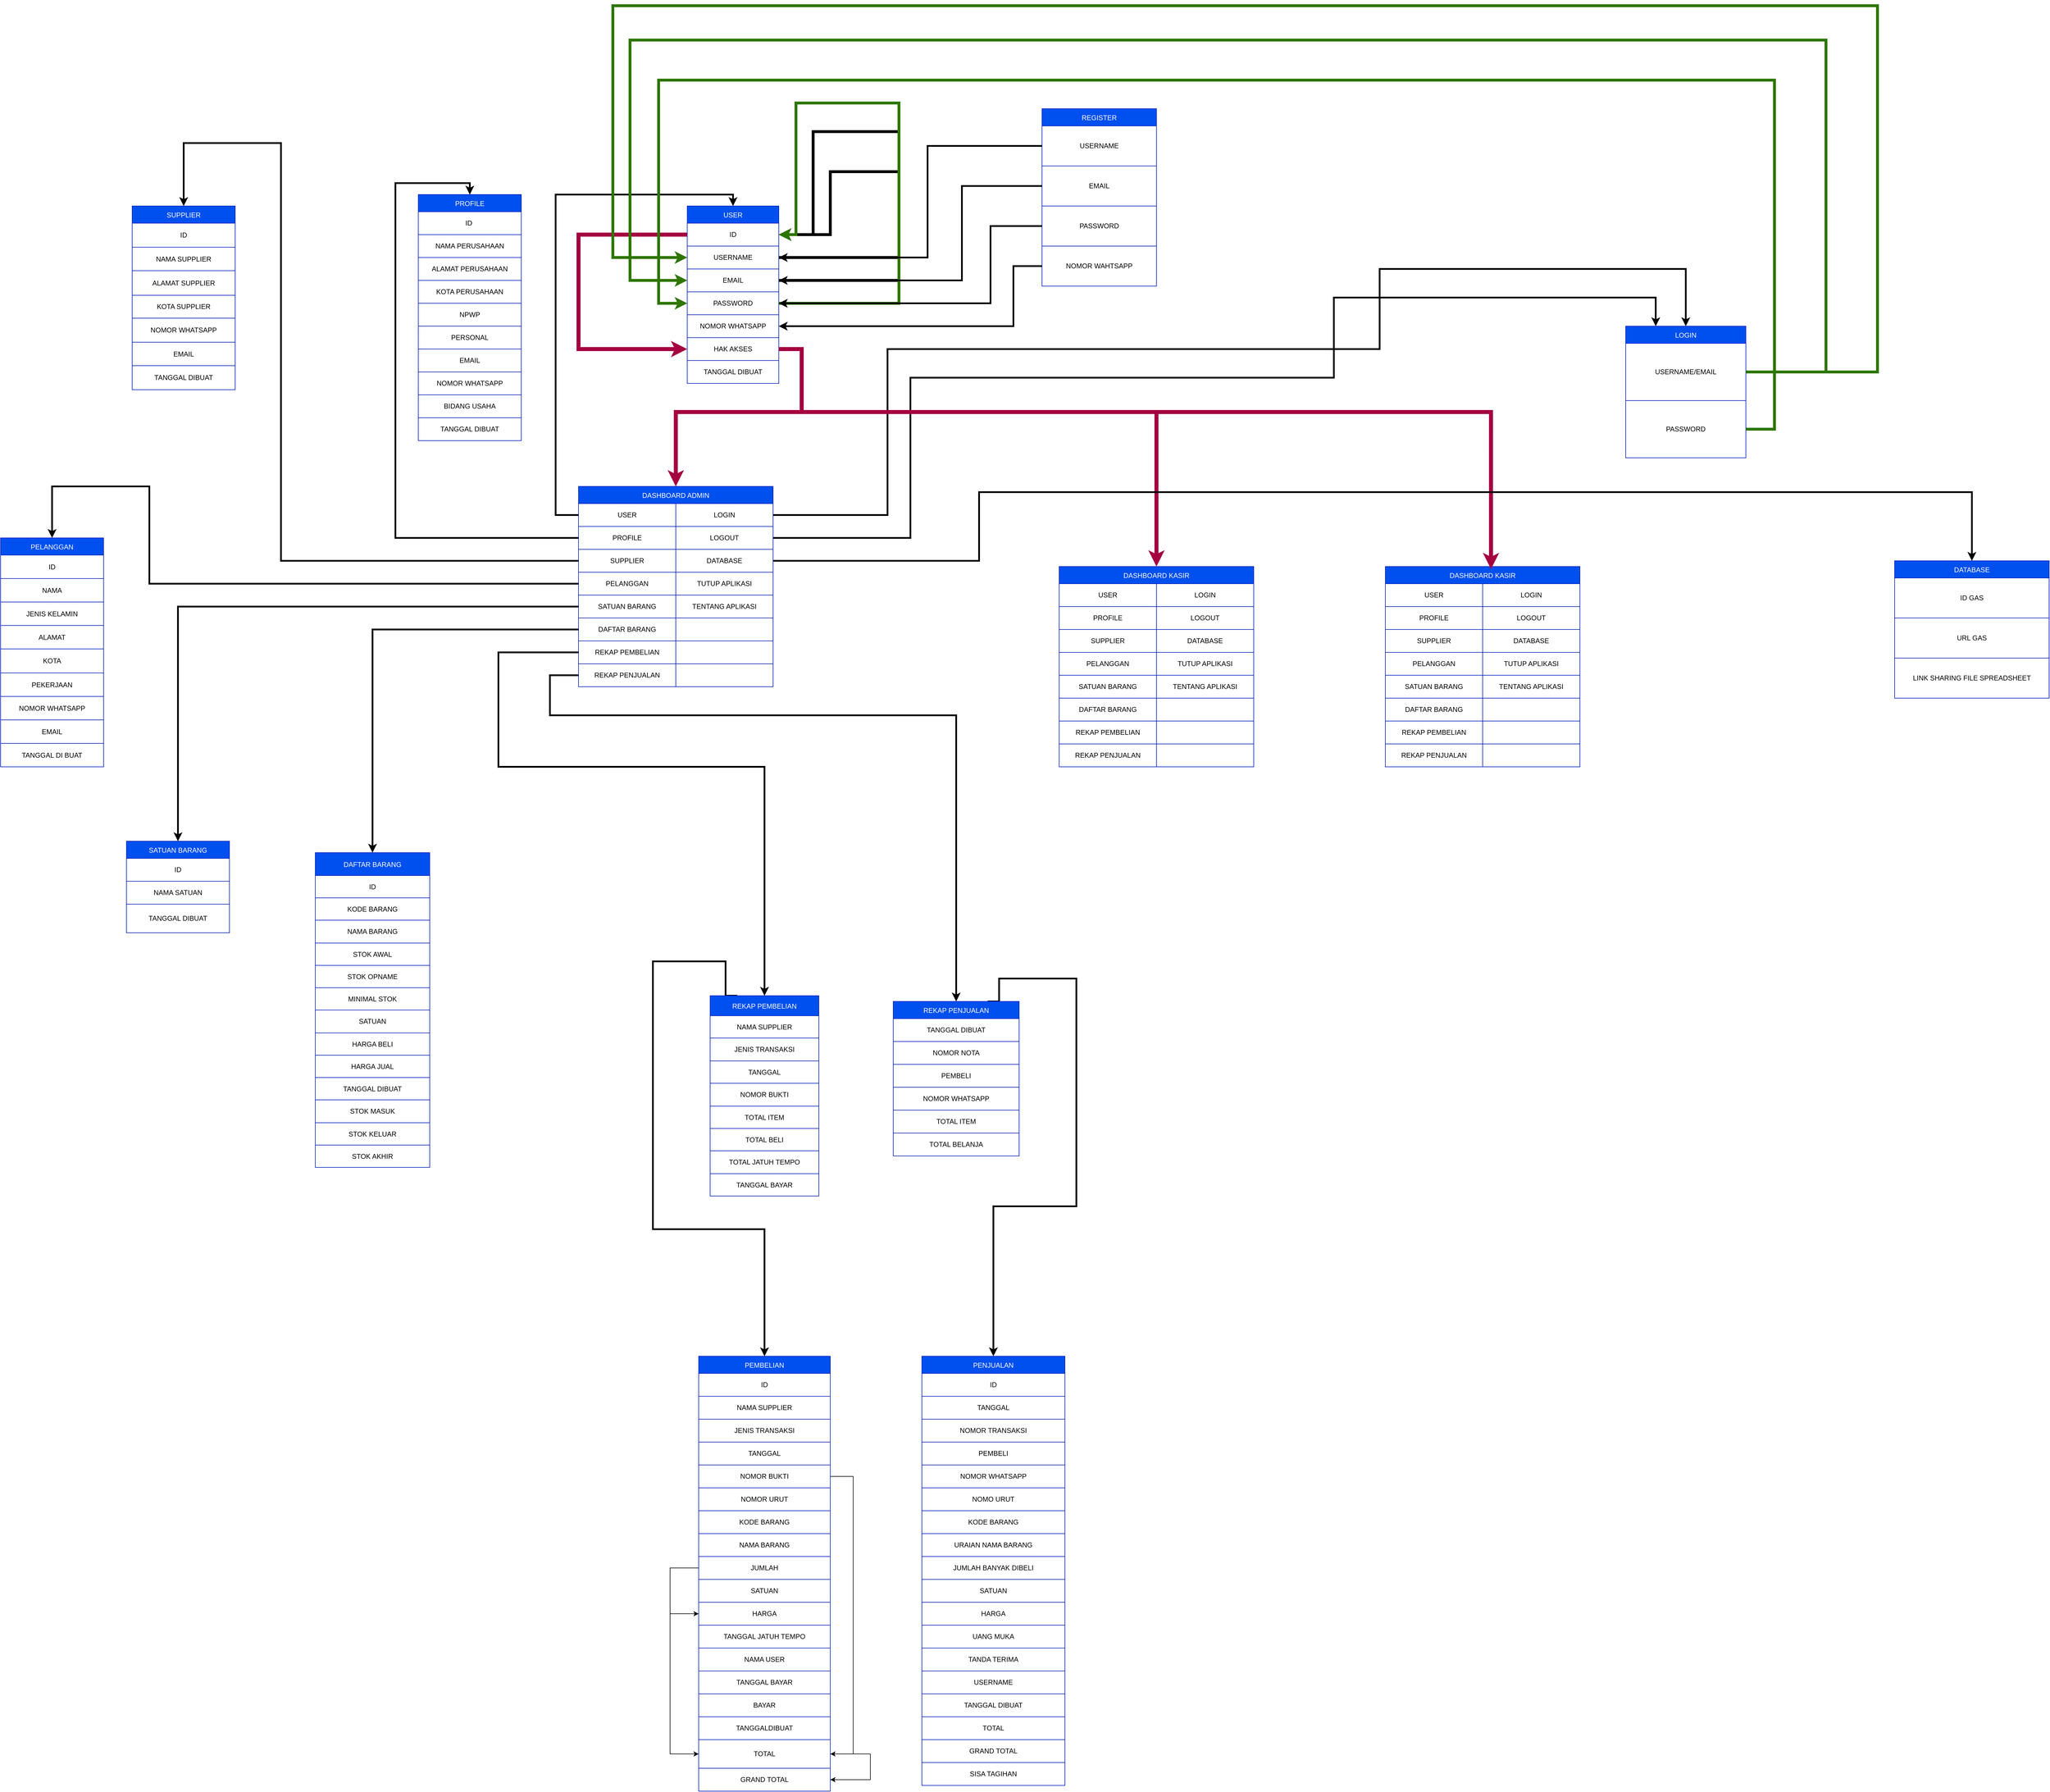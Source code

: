 <mxfile version="24.8.4">
  <diagram name="Page-1" id="a7904f86-f2b4-8e86-fa97-74104820619b">
    <mxGraphModel dx="5500" dy="2980" grid="1" gridSize="10" guides="1" tooltips="1" connect="1" arrows="1" fold="1" page="1" pageScale="1" pageWidth="1100" pageHeight="850" background="none" math="0" shadow="0">
      <root>
        <object label="" id="0">
          <mxCell />
        </object>
        <mxCell id="1" parent="0" />
        <mxCell id="IElUN6bQGV6aA14MSfH9-539" style="edgeStyle=orthogonalEdgeStyle;rounded=0;orthogonalLoop=1;jettySize=auto;html=1;entryX=0;entryY=0.5;entryDx=0;entryDy=0;fillColor=#d80073;strokeColor=#A50040;strokeWidth=7;" edge="1" parent="1" source="IElUN6bQGV6aA14MSfH9-126" target="IElUN6bQGV6aA14MSfH9-134">
          <mxGeometry relative="1" as="geometry">
            <Array as="points">
              <mxPoint x="90" y="-240" />
              <mxPoint x="90" y="-40" />
            </Array>
          </mxGeometry>
        </mxCell>
        <mxCell id="IElUN6bQGV6aA14MSfH9-76" value="DASHBOARD ADMIN" style="shape=table;startSize=30;container=1;collapsible=0;childLayout=tableLayout;fillColor=#0050ef;fontColor=#ffffff;strokeColor=#001DBC;" vertex="1" parent="1">
          <mxGeometry x="90" y="200" width="340" height="350" as="geometry" />
        </mxCell>
        <mxCell id="IElUN6bQGV6aA14MSfH9-77" value="" style="shape=tableRow;horizontal=0;startSize=0;swimlaneHead=0;swimlaneBody=0;strokeColor=inherit;top=0;left=0;bottom=0;right=0;collapsible=0;dropTarget=0;fillColor=none;points=[[0,0.5],[1,0.5]];portConstraint=eastwest;" vertex="1" parent="IElUN6bQGV6aA14MSfH9-76">
          <mxGeometry y="30" width="340" height="40" as="geometry" />
        </mxCell>
        <mxCell id="IElUN6bQGV6aA14MSfH9-78" value="USER" style="shape=partialRectangle;html=1;whiteSpace=wrap;connectable=0;strokeColor=inherit;overflow=hidden;fillColor=none;top=0;left=0;bottom=0;right=0;pointerEvents=1;" vertex="1" parent="IElUN6bQGV6aA14MSfH9-77">
          <mxGeometry width="170" height="40" as="geometry">
            <mxRectangle width="170" height="40" as="alternateBounds" />
          </mxGeometry>
        </mxCell>
        <mxCell id="IElUN6bQGV6aA14MSfH9-79" value="LOGIN" style="shape=partialRectangle;html=1;whiteSpace=wrap;connectable=0;strokeColor=inherit;overflow=hidden;fillColor=none;top=0;left=0;bottom=0;right=0;pointerEvents=1;" vertex="1" parent="IElUN6bQGV6aA14MSfH9-77">
          <mxGeometry x="170" width="170" height="40" as="geometry">
            <mxRectangle width="170" height="40" as="alternateBounds" />
          </mxGeometry>
        </mxCell>
        <mxCell id="IElUN6bQGV6aA14MSfH9-80" value="" style="shape=tableRow;horizontal=0;startSize=0;swimlaneHead=0;swimlaneBody=0;strokeColor=inherit;top=0;left=0;bottom=0;right=0;collapsible=0;dropTarget=0;fillColor=none;points=[[0,0.5],[1,0.5]];portConstraint=eastwest;" vertex="1" parent="IElUN6bQGV6aA14MSfH9-76">
          <mxGeometry y="70" width="340" height="40" as="geometry" />
        </mxCell>
        <mxCell id="IElUN6bQGV6aA14MSfH9-81" value="PROFILE" style="shape=partialRectangle;html=1;whiteSpace=wrap;connectable=0;strokeColor=inherit;overflow=hidden;fillColor=none;top=0;left=0;bottom=0;right=0;pointerEvents=1;" vertex="1" parent="IElUN6bQGV6aA14MSfH9-80">
          <mxGeometry width="170" height="40" as="geometry">
            <mxRectangle width="170" height="40" as="alternateBounds" />
          </mxGeometry>
        </mxCell>
        <mxCell id="IElUN6bQGV6aA14MSfH9-82" value="LOGOUT" style="shape=partialRectangle;html=1;whiteSpace=wrap;connectable=0;strokeColor=inherit;overflow=hidden;fillColor=none;top=0;left=0;bottom=0;right=0;pointerEvents=1;" vertex="1" parent="IElUN6bQGV6aA14MSfH9-80">
          <mxGeometry x="170" width="170" height="40" as="geometry">
            <mxRectangle width="170" height="40" as="alternateBounds" />
          </mxGeometry>
        </mxCell>
        <mxCell id="IElUN6bQGV6aA14MSfH9-434" value="" style="shape=tableRow;horizontal=0;startSize=0;swimlaneHead=0;swimlaneBody=0;strokeColor=inherit;top=0;left=0;bottom=0;right=0;collapsible=0;dropTarget=0;fillColor=none;points=[[0,0.5],[1,0.5]];portConstraint=eastwest;" vertex="1" parent="IElUN6bQGV6aA14MSfH9-76">
          <mxGeometry y="110" width="340" height="40" as="geometry" />
        </mxCell>
        <mxCell id="IElUN6bQGV6aA14MSfH9-435" value="SUPPLIER" style="shape=partialRectangle;html=1;whiteSpace=wrap;connectable=0;strokeColor=inherit;overflow=hidden;fillColor=none;top=0;left=0;bottom=0;right=0;pointerEvents=1;" vertex="1" parent="IElUN6bQGV6aA14MSfH9-434">
          <mxGeometry width="170" height="40" as="geometry">
            <mxRectangle width="170" height="40" as="alternateBounds" />
          </mxGeometry>
        </mxCell>
        <mxCell id="IElUN6bQGV6aA14MSfH9-436" value="DATABASE" style="shape=partialRectangle;html=1;whiteSpace=wrap;connectable=0;strokeColor=inherit;overflow=hidden;fillColor=none;top=0;left=0;bottom=0;right=0;pointerEvents=1;" vertex="1" parent="IElUN6bQGV6aA14MSfH9-434">
          <mxGeometry x="170" width="170" height="40" as="geometry">
            <mxRectangle width="170" height="40" as="alternateBounds" />
          </mxGeometry>
        </mxCell>
        <mxCell id="IElUN6bQGV6aA14MSfH9-86" value="" style="shape=tableRow;horizontal=0;startSize=0;swimlaneHead=0;swimlaneBody=0;strokeColor=inherit;top=0;left=0;bottom=0;right=0;collapsible=0;dropTarget=0;fillColor=none;points=[[0,0.5],[1,0.5]];portConstraint=eastwest;" vertex="1" parent="IElUN6bQGV6aA14MSfH9-76">
          <mxGeometry y="150" width="340" height="40" as="geometry" />
        </mxCell>
        <mxCell id="IElUN6bQGV6aA14MSfH9-87" value="PELANGGAN" style="shape=partialRectangle;html=1;whiteSpace=wrap;connectable=0;strokeColor=inherit;overflow=hidden;fillColor=none;top=0;left=0;bottom=0;right=0;pointerEvents=1;" vertex="1" parent="IElUN6bQGV6aA14MSfH9-86">
          <mxGeometry width="170" height="40" as="geometry">
            <mxRectangle width="170" height="40" as="alternateBounds" />
          </mxGeometry>
        </mxCell>
        <mxCell id="IElUN6bQGV6aA14MSfH9-88" value="TUTUP APLIKASI" style="shape=partialRectangle;html=1;whiteSpace=wrap;connectable=0;strokeColor=inherit;overflow=hidden;fillColor=none;top=0;left=0;bottom=0;right=0;pointerEvents=1;" vertex="1" parent="IElUN6bQGV6aA14MSfH9-86">
          <mxGeometry x="170" width="170" height="40" as="geometry">
            <mxRectangle width="170" height="40" as="alternateBounds" />
          </mxGeometry>
        </mxCell>
        <mxCell id="IElUN6bQGV6aA14MSfH9-89" value="" style="shape=tableRow;horizontal=0;startSize=0;swimlaneHead=0;swimlaneBody=0;strokeColor=inherit;top=0;left=0;bottom=0;right=0;collapsible=0;dropTarget=0;fillColor=none;points=[[0,0.5],[1,0.5]];portConstraint=eastwest;" vertex="1" parent="IElUN6bQGV6aA14MSfH9-76">
          <mxGeometry y="190" width="340" height="40" as="geometry" />
        </mxCell>
        <mxCell id="IElUN6bQGV6aA14MSfH9-90" value="SATUAN BARANG" style="shape=partialRectangle;html=1;whiteSpace=wrap;connectable=0;strokeColor=inherit;overflow=hidden;fillColor=none;top=0;left=0;bottom=0;right=0;pointerEvents=1;" vertex="1" parent="IElUN6bQGV6aA14MSfH9-89">
          <mxGeometry width="170" height="40" as="geometry">
            <mxRectangle width="170" height="40" as="alternateBounds" />
          </mxGeometry>
        </mxCell>
        <mxCell id="IElUN6bQGV6aA14MSfH9-91" value="TENTANG APLIKASI" style="shape=partialRectangle;html=1;whiteSpace=wrap;connectable=0;strokeColor=inherit;overflow=hidden;fillColor=none;top=0;left=0;bottom=0;right=0;pointerEvents=1;" vertex="1" parent="IElUN6bQGV6aA14MSfH9-89">
          <mxGeometry x="170" width="170" height="40" as="geometry">
            <mxRectangle width="170" height="40" as="alternateBounds" />
          </mxGeometry>
        </mxCell>
        <mxCell id="IElUN6bQGV6aA14MSfH9-92" value="" style="shape=tableRow;horizontal=0;startSize=0;swimlaneHead=0;swimlaneBody=0;strokeColor=inherit;top=0;left=0;bottom=0;right=0;collapsible=0;dropTarget=0;fillColor=none;points=[[0,0.5],[1,0.5]];portConstraint=eastwest;" vertex="1" parent="IElUN6bQGV6aA14MSfH9-76">
          <mxGeometry y="230" width="340" height="40" as="geometry" />
        </mxCell>
        <mxCell id="IElUN6bQGV6aA14MSfH9-93" value="DAFTAR BARANG" style="shape=partialRectangle;html=1;whiteSpace=wrap;connectable=0;strokeColor=inherit;overflow=hidden;fillColor=none;top=0;left=0;bottom=0;right=0;pointerEvents=1;" vertex="1" parent="IElUN6bQGV6aA14MSfH9-92">
          <mxGeometry width="170" height="40" as="geometry">
            <mxRectangle width="170" height="40" as="alternateBounds" />
          </mxGeometry>
        </mxCell>
        <mxCell id="IElUN6bQGV6aA14MSfH9-94" value="" style="shape=partialRectangle;html=1;whiteSpace=wrap;connectable=0;strokeColor=inherit;overflow=hidden;fillColor=none;top=0;left=0;bottom=0;right=0;pointerEvents=1;" vertex="1" parent="IElUN6bQGV6aA14MSfH9-92">
          <mxGeometry x="170" width="170" height="40" as="geometry">
            <mxRectangle width="170" height="40" as="alternateBounds" />
          </mxGeometry>
        </mxCell>
        <mxCell id="IElUN6bQGV6aA14MSfH9-119" style="shape=tableRow;horizontal=0;startSize=0;swimlaneHead=0;swimlaneBody=0;strokeColor=inherit;top=0;left=0;bottom=0;right=0;collapsible=0;dropTarget=0;fillColor=none;points=[[0,0.5],[1,0.5]];portConstraint=eastwest;" vertex="1" parent="IElUN6bQGV6aA14MSfH9-76">
          <mxGeometry y="270" width="340" height="40" as="geometry" />
        </mxCell>
        <mxCell id="IElUN6bQGV6aA14MSfH9-120" value="REKAP PEMBELIAN" style="shape=partialRectangle;html=1;whiteSpace=wrap;connectable=0;strokeColor=inherit;overflow=hidden;fillColor=none;top=0;left=0;bottom=0;right=0;pointerEvents=1;" vertex="1" parent="IElUN6bQGV6aA14MSfH9-119">
          <mxGeometry width="170" height="40" as="geometry">
            <mxRectangle width="170" height="40" as="alternateBounds" />
          </mxGeometry>
        </mxCell>
        <mxCell id="IElUN6bQGV6aA14MSfH9-121" style="shape=partialRectangle;html=1;whiteSpace=wrap;connectable=0;strokeColor=inherit;overflow=hidden;fillColor=none;top=0;left=0;bottom=0;right=0;pointerEvents=1;" vertex="1" parent="IElUN6bQGV6aA14MSfH9-119">
          <mxGeometry x="170" width="170" height="40" as="geometry">
            <mxRectangle width="170" height="40" as="alternateBounds" />
          </mxGeometry>
        </mxCell>
        <mxCell id="IElUN6bQGV6aA14MSfH9-122" style="shape=tableRow;horizontal=0;startSize=0;swimlaneHead=0;swimlaneBody=0;strokeColor=inherit;top=0;left=0;bottom=0;right=0;collapsible=0;dropTarget=0;fillColor=none;points=[[0,0.5],[1,0.5]];portConstraint=eastwest;" vertex="1" parent="IElUN6bQGV6aA14MSfH9-76">
          <mxGeometry y="310" width="340" height="40" as="geometry" />
        </mxCell>
        <mxCell id="IElUN6bQGV6aA14MSfH9-123" value="REKAP PENJUALAN" style="shape=partialRectangle;html=1;whiteSpace=wrap;connectable=0;strokeColor=inherit;overflow=hidden;fillColor=none;top=0;left=0;bottom=0;right=0;pointerEvents=1;" vertex="1" parent="IElUN6bQGV6aA14MSfH9-122">
          <mxGeometry width="170" height="40" as="geometry">
            <mxRectangle width="170" height="40" as="alternateBounds" />
          </mxGeometry>
        </mxCell>
        <mxCell id="IElUN6bQGV6aA14MSfH9-124" value="" style="shape=partialRectangle;html=1;whiteSpace=wrap;connectable=0;strokeColor=inherit;overflow=hidden;fillColor=none;top=0;left=0;bottom=0;right=0;pointerEvents=1;" vertex="1" parent="IElUN6bQGV6aA14MSfH9-122">
          <mxGeometry x="170" width="170" height="40" as="geometry">
            <mxRectangle width="170" height="40" as="alternateBounds" />
          </mxGeometry>
        </mxCell>
        <mxCell id="IElUN6bQGV6aA14MSfH9-538" style="edgeStyle=orthogonalEdgeStyle;rounded=0;orthogonalLoop=1;jettySize=auto;html=1;entryX=1;entryY=0.5;entryDx=0;entryDy=0;strokeWidth=5;" edge="1" parent="1" source="IElUN6bQGV6aA14MSfH9-128" target="IElUN6bQGV6aA14MSfH9-126">
          <mxGeometry relative="1" as="geometry">
            <Array as="points">
              <mxPoint x="650" y="-200" />
              <mxPoint x="650" y="-350" />
              <mxPoint x="530" y="-350" />
              <mxPoint x="530" y="-240" />
            </Array>
          </mxGeometry>
        </mxCell>
        <mxCell id="IElUN6bQGV6aA14MSfH9-125" value="USER" style="shape=table;startSize=30;container=1;collapsible=0;childLayout=tableLayout;fillColor=#0050ef;fontColor=#ffffff;strokeColor=#001DBC;" vertex="1" parent="1">
          <mxGeometry x="280" y="-290" width="160" height="310" as="geometry" />
        </mxCell>
        <mxCell id="IElUN6bQGV6aA14MSfH9-126" value="" style="shape=tableRow;horizontal=0;startSize=0;swimlaneHead=0;swimlaneBody=0;strokeColor=inherit;top=0;left=0;bottom=0;right=0;collapsible=0;dropTarget=0;fillColor=none;points=[[0,0.5],[1,0.5]];portConstraint=eastwest;" vertex="1" parent="IElUN6bQGV6aA14MSfH9-125">
          <mxGeometry y="30" width="160" height="40" as="geometry" />
        </mxCell>
        <mxCell id="IElUN6bQGV6aA14MSfH9-127" value="ID" style="shape=partialRectangle;html=1;whiteSpace=wrap;connectable=0;strokeColor=inherit;overflow=hidden;fillColor=none;top=0;left=0;bottom=0;right=0;pointerEvents=1;" vertex="1" parent="IElUN6bQGV6aA14MSfH9-126">
          <mxGeometry width="160" height="40" as="geometry">
            <mxRectangle width="160" height="40" as="alternateBounds" />
          </mxGeometry>
        </mxCell>
        <mxCell id="IElUN6bQGV6aA14MSfH9-128" value="" style="shape=tableRow;horizontal=0;startSize=0;swimlaneHead=0;swimlaneBody=0;strokeColor=inherit;top=0;left=0;bottom=0;right=0;collapsible=0;dropTarget=0;fillColor=none;points=[[0,0.5],[1,0.5]];portConstraint=eastwest;" vertex="1" parent="IElUN6bQGV6aA14MSfH9-125">
          <mxGeometry y="70" width="160" height="40" as="geometry" />
        </mxCell>
        <mxCell id="IElUN6bQGV6aA14MSfH9-129" value="USERNAME" style="shape=partialRectangle;html=1;whiteSpace=wrap;connectable=0;strokeColor=inherit;overflow=hidden;fillColor=none;top=0;left=0;bottom=0;right=0;pointerEvents=1;" vertex="1" parent="IElUN6bQGV6aA14MSfH9-128">
          <mxGeometry width="160" height="40" as="geometry">
            <mxRectangle width="160" height="40" as="alternateBounds" />
          </mxGeometry>
        </mxCell>
        <mxCell id="IElUN6bQGV6aA14MSfH9-130" value="" style="shape=tableRow;horizontal=0;startSize=0;swimlaneHead=0;swimlaneBody=0;strokeColor=inherit;top=0;left=0;bottom=0;right=0;collapsible=0;dropTarget=0;fillColor=none;points=[[0,0.5],[1,0.5]];portConstraint=eastwest;" vertex="1" parent="IElUN6bQGV6aA14MSfH9-125">
          <mxGeometry y="110" width="160" height="40" as="geometry" />
        </mxCell>
        <mxCell id="IElUN6bQGV6aA14MSfH9-131" value="EMAIL" style="shape=partialRectangle;html=1;whiteSpace=wrap;connectable=0;strokeColor=inherit;overflow=hidden;fillColor=none;top=0;left=0;bottom=0;right=0;pointerEvents=1;" vertex="1" parent="IElUN6bQGV6aA14MSfH9-130">
          <mxGeometry width="160" height="40" as="geometry">
            <mxRectangle width="160" height="40" as="alternateBounds" />
          </mxGeometry>
        </mxCell>
        <mxCell id="IElUN6bQGV6aA14MSfH9-132" value="" style="shape=tableRow;horizontal=0;startSize=0;swimlaneHead=0;swimlaneBody=0;strokeColor=inherit;top=0;left=0;bottom=0;right=0;collapsible=0;dropTarget=0;fillColor=none;points=[[0,0.5],[1,0.5]];portConstraint=eastwest;" vertex="1" parent="IElUN6bQGV6aA14MSfH9-125">
          <mxGeometry y="150" width="160" height="40" as="geometry" />
        </mxCell>
        <mxCell id="IElUN6bQGV6aA14MSfH9-133" value="PASSWORD" style="shape=partialRectangle;html=1;whiteSpace=wrap;connectable=0;strokeColor=inherit;overflow=hidden;fillColor=none;top=0;left=0;bottom=0;right=0;pointerEvents=1;" vertex="1" parent="IElUN6bQGV6aA14MSfH9-132">
          <mxGeometry width="160" height="40" as="geometry">
            <mxRectangle width="160" height="40" as="alternateBounds" />
          </mxGeometry>
        </mxCell>
        <mxCell id="IElUN6bQGV6aA14MSfH9-412" style="shape=tableRow;horizontal=0;startSize=0;swimlaneHead=0;swimlaneBody=0;strokeColor=inherit;top=0;left=0;bottom=0;right=0;collapsible=0;dropTarget=0;fillColor=none;points=[[0,0.5],[1,0.5]];portConstraint=eastwest;" vertex="1" parent="IElUN6bQGV6aA14MSfH9-125">
          <mxGeometry y="190" width="160" height="40" as="geometry" />
        </mxCell>
        <mxCell id="IElUN6bQGV6aA14MSfH9-413" value="NOMOR WHATSAPP" style="shape=partialRectangle;html=1;whiteSpace=wrap;connectable=0;strokeColor=inherit;overflow=hidden;fillColor=none;top=0;left=0;bottom=0;right=0;pointerEvents=1;" vertex="1" parent="IElUN6bQGV6aA14MSfH9-412">
          <mxGeometry width="160" height="40" as="geometry">
            <mxRectangle width="160" height="40" as="alternateBounds" />
          </mxGeometry>
        </mxCell>
        <mxCell id="IElUN6bQGV6aA14MSfH9-134" value="" style="shape=tableRow;horizontal=0;startSize=0;swimlaneHead=0;swimlaneBody=0;strokeColor=inherit;top=0;left=0;bottom=0;right=0;collapsible=0;dropTarget=0;fillColor=none;points=[[0,0.5],[1,0.5]];portConstraint=eastwest;" vertex="1" parent="IElUN6bQGV6aA14MSfH9-125">
          <mxGeometry y="230" width="160" height="40" as="geometry" />
        </mxCell>
        <mxCell id="IElUN6bQGV6aA14MSfH9-135" value="HAK AKSES" style="shape=partialRectangle;html=1;whiteSpace=wrap;connectable=0;strokeColor=inherit;overflow=hidden;fillColor=none;top=0;left=0;bottom=0;right=0;pointerEvents=1;" vertex="1" parent="IElUN6bQGV6aA14MSfH9-134">
          <mxGeometry width="160" height="40" as="geometry">
            <mxRectangle width="160" height="40" as="alternateBounds" />
          </mxGeometry>
        </mxCell>
        <mxCell id="IElUN6bQGV6aA14MSfH9-136" value="" style="shape=tableRow;horizontal=0;startSize=0;swimlaneHead=0;swimlaneBody=0;strokeColor=inherit;top=0;left=0;bottom=0;right=0;collapsible=0;dropTarget=0;fillColor=none;points=[[0,0.5],[1,0.5]];portConstraint=eastwest;" vertex="1" parent="IElUN6bQGV6aA14MSfH9-125">
          <mxGeometry y="270" width="160" height="40" as="geometry" />
        </mxCell>
        <mxCell id="IElUN6bQGV6aA14MSfH9-137" value="TANGGAL DIBUAT" style="shape=partialRectangle;html=1;whiteSpace=wrap;connectable=0;strokeColor=inherit;overflow=hidden;fillColor=none;top=0;left=0;bottom=0;right=0;pointerEvents=1;" vertex="1" parent="IElUN6bQGV6aA14MSfH9-136">
          <mxGeometry width="160" height="40" as="geometry">
            <mxRectangle width="160" height="40" as="alternateBounds" />
          </mxGeometry>
        </mxCell>
        <mxCell id="IElUN6bQGV6aA14MSfH9-536" style="edgeStyle=orthogonalEdgeStyle;rounded=0;orthogonalLoop=1;jettySize=auto;html=1;entryX=1;entryY=0.5;entryDx=0;entryDy=0;strokeWidth=5;" edge="1" parent="1" source="IElUN6bQGV6aA14MSfH9-130" target="IElUN6bQGV6aA14MSfH9-126">
          <mxGeometry relative="1" as="geometry">
            <Array as="points">
              <mxPoint x="650" y="-160" />
              <mxPoint x="650" y="-420" />
              <mxPoint x="500" y="-420" />
              <mxPoint x="500" y="-240" />
            </Array>
          </mxGeometry>
        </mxCell>
        <mxCell id="IElUN6bQGV6aA14MSfH9-141" value="PROFILE" style="shape=table;startSize=30;container=1;collapsible=0;childLayout=tableLayout;fillColor=#0050ef;fontColor=#ffffff;strokeColor=#001DBC;" vertex="1" parent="1">
          <mxGeometry x="-190" y="-310" width="180" height="430" as="geometry" />
        </mxCell>
        <mxCell id="IElUN6bQGV6aA14MSfH9-142" value="" style="shape=tableRow;horizontal=0;startSize=0;swimlaneHead=0;swimlaneBody=0;strokeColor=inherit;top=0;left=0;bottom=0;right=0;collapsible=0;dropTarget=0;fillColor=none;points=[[0,0.5],[1,0.5]];portConstraint=eastwest;" vertex="1" parent="IElUN6bQGV6aA14MSfH9-141">
          <mxGeometry y="30" width="180" height="40" as="geometry" />
        </mxCell>
        <mxCell id="IElUN6bQGV6aA14MSfH9-143" value="ID&amp;nbsp;" style="shape=partialRectangle;html=1;whiteSpace=wrap;connectable=0;strokeColor=inherit;overflow=hidden;fillColor=none;top=0;left=0;bottom=0;right=0;pointerEvents=1;" vertex="1" parent="IElUN6bQGV6aA14MSfH9-142">
          <mxGeometry width="180" height="40" as="geometry">
            <mxRectangle width="180" height="40" as="alternateBounds" />
          </mxGeometry>
        </mxCell>
        <mxCell id="IElUN6bQGV6aA14MSfH9-144" value="" style="shape=tableRow;horizontal=0;startSize=0;swimlaneHead=0;swimlaneBody=0;strokeColor=inherit;top=0;left=0;bottom=0;right=0;collapsible=0;dropTarget=0;fillColor=none;points=[[0,0.5],[1,0.5]];portConstraint=eastwest;" vertex="1" parent="IElUN6bQGV6aA14MSfH9-141">
          <mxGeometry y="70" width="180" height="40" as="geometry" />
        </mxCell>
        <mxCell id="IElUN6bQGV6aA14MSfH9-145" value="NAMA PERUSAHAAN" style="shape=partialRectangle;html=1;whiteSpace=wrap;connectable=0;strokeColor=inherit;overflow=hidden;fillColor=none;top=0;left=0;bottom=0;right=0;pointerEvents=1;" vertex="1" parent="IElUN6bQGV6aA14MSfH9-144">
          <mxGeometry width="180" height="40" as="geometry">
            <mxRectangle width="180" height="40" as="alternateBounds" />
          </mxGeometry>
        </mxCell>
        <mxCell id="IElUN6bQGV6aA14MSfH9-146" value="" style="shape=tableRow;horizontal=0;startSize=0;swimlaneHead=0;swimlaneBody=0;strokeColor=inherit;top=0;left=0;bottom=0;right=0;collapsible=0;dropTarget=0;fillColor=none;points=[[0,0.5],[1,0.5]];portConstraint=eastwest;" vertex="1" parent="IElUN6bQGV6aA14MSfH9-141">
          <mxGeometry y="110" width="180" height="40" as="geometry" />
        </mxCell>
        <mxCell id="IElUN6bQGV6aA14MSfH9-147" value="ALAMAT PERUSAHAAN" style="shape=partialRectangle;html=1;whiteSpace=wrap;connectable=0;strokeColor=inherit;overflow=hidden;fillColor=none;top=0;left=0;bottom=0;right=0;pointerEvents=1;" vertex="1" parent="IElUN6bQGV6aA14MSfH9-146">
          <mxGeometry width="180" height="40" as="geometry">
            <mxRectangle width="180" height="40" as="alternateBounds" />
          </mxGeometry>
        </mxCell>
        <mxCell id="IElUN6bQGV6aA14MSfH9-398" style="shape=tableRow;horizontal=0;startSize=0;swimlaneHead=0;swimlaneBody=0;strokeColor=inherit;top=0;left=0;bottom=0;right=0;collapsible=0;dropTarget=0;fillColor=none;points=[[0,0.5],[1,0.5]];portConstraint=eastwest;" vertex="1" parent="IElUN6bQGV6aA14MSfH9-141">
          <mxGeometry y="150" width="180" height="40" as="geometry" />
        </mxCell>
        <mxCell id="IElUN6bQGV6aA14MSfH9-399" value="KOTA PERUSAHAAN" style="shape=partialRectangle;html=1;whiteSpace=wrap;connectable=0;strokeColor=inherit;overflow=hidden;fillColor=none;top=0;left=0;bottom=0;right=0;pointerEvents=1;" vertex="1" parent="IElUN6bQGV6aA14MSfH9-398">
          <mxGeometry width="180" height="40" as="geometry">
            <mxRectangle width="180" height="40" as="alternateBounds" />
          </mxGeometry>
        </mxCell>
        <mxCell id="IElUN6bQGV6aA14MSfH9-148" value="" style="shape=tableRow;horizontal=0;startSize=0;swimlaneHead=0;swimlaneBody=0;strokeColor=inherit;top=0;left=0;bottom=0;right=0;collapsible=0;dropTarget=0;fillColor=none;points=[[0,0.5],[1,0.5]];portConstraint=eastwest;" vertex="1" parent="IElUN6bQGV6aA14MSfH9-141">
          <mxGeometry y="190" width="180" height="40" as="geometry" />
        </mxCell>
        <mxCell id="IElUN6bQGV6aA14MSfH9-149" value="NPWP" style="shape=partialRectangle;html=1;whiteSpace=wrap;connectable=0;strokeColor=inherit;overflow=hidden;fillColor=none;top=0;left=0;bottom=0;right=0;pointerEvents=1;" vertex="1" parent="IElUN6bQGV6aA14MSfH9-148">
          <mxGeometry width="180" height="40" as="geometry">
            <mxRectangle width="180" height="40" as="alternateBounds" />
          </mxGeometry>
        </mxCell>
        <mxCell id="IElUN6bQGV6aA14MSfH9-150" value="" style="shape=tableRow;horizontal=0;startSize=0;swimlaneHead=0;swimlaneBody=0;strokeColor=inherit;top=0;left=0;bottom=0;right=0;collapsible=0;dropTarget=0;fillColor=none;points=[[0,0.5],[1,0.5]];portConstraint=eastwest;" vertex="1" parent="IElUN6bQGV6aA14MSfH9-141">
          <mxGeometry y="230" width="180" height="40" as="geometry" />
        </mxCell>
        <mxCell id="IElUN6bQGV6aA14MSfH9-151" value="PERSONAL" style="shape=partialRectangle;html=1;whiteSpace=wrap;connectable=0;strokeColor=inherit;overflow=hidden;fillColor=none;top=0;left=0;bottom=0;right=0;pointerEvents=1;" vertex="1" parent="IElUN6bQGV6aA14MSfH9-150">
          <mxGeometry width="180" height="40" as="geometry">
            <mxRectangle width="180" height="40" as="alternateBounds" />
          </mxGeometry>
        </mxCell>
        <mxCell id="IElUN6bQGV6aA14MSfH9-152" value="" style="shape=tableRow;horizontal=0;startSize=0;swimlaneHead=0;swimlaneBody=0;strokeColor=inherit;top=0;left=0;bottom=0;right=0;collapsible=0;dropTarget=0;fillColor=none;points=[[0,0.5],[1,0.5]];portConstraint=eastwest;" vertex="1" parent="IElUN6bQGV6aA14MSfH9-141">
          <mxGeometry y="270" width="180" height="40" as="geometry" />
        </mxCell>
        <mxCell id="IElUN6bQGV6aA14MSfH9-153" value="EMAIL" style="shape=partialRectangle;html=1;whiteSpace=wrap;connectable=0;strokeColor=inherit;overflow=hidden;fillColor=none;top=0;left=0;bottom=0;right=0;pointerEvents=1;" vertex="1" parent="IElUN6bQGV6aA14MSfH9-152">
          <mxGeometry width="180" height="40" as="geometry">
            <mxRectangle width="180" height="40" as="alternateBounds" />
          </mxGeometry>
        </mxCell>
        <mxCell id="IElUN6bQGV6aA14MSfH9-154" value="" style="shape=tableRow;horizontal=0;startSize=0;swimlaneHead=0;swimlaneBody=0;strokeColor=inherit;top=0;left=0;bottom=0;right=0;collapsible=0;dropTarget=0;fillColor=none;points=[[0,0.5],[1,0.5]];portConstraint=eastwest;" vertex="1" parent="IElUN6bQGV6aA14MSfH9-141">
          <mxGeometry y="310" width="180" height="40" as="geometry" />
        </mxCell>
        <mxCell id="IElUN6bQGV6aA14MSfH9-155" value="NOMOR WHATSAPP" style="shape=partialRectangle;html=1;whiteSpace=wrap;connectable=0;strokeColor=inherit;overflow=hidden;fillColor=none;top=0;left=0;bottom=0;right=0;pointerEvents=1;" vertex="1" parent="IElUN6bQGV6aA14MSfH9-154">
          <mxGeometry width="180" height="40" as="geometry">
            <mxRectangle width="180" height="40" as="alternateBounds" />
          </mxGeometry>
        </mxCell>
        <mxCell id="IElUN6bQGV6aA14MSfH9-156" value="" style="shape=tableRow;horizontal=0;startSize=0;swimlaneHead=0;swimlaneBody=0;strokeColor=inherit;top=0;left=0;bottom=0;right=0;collapsible=0;dropTarget=0;fillColor=none;points=[[0,0.5],[1,0.5]];portConstraint=eastwest;" vertex="1" parent="IElUN6bQGV6aA14MSfH9-141">
          <mxGeometry y="350" width="180" height="40" as="geometry" />
        </mxCell>
        <mxCell id="IElUN6bQGV6aA14MSfH9-157" value="BIDANG USAHA" style="shape=partialRectangle;html=1;whiteSpace=wrap;connectable=0;strokeColor=inherit;overflow=hidden;fillColor=none;top=0;left=0;bottom=0;right=0;pointerEvents=1;" vertex="1" parent="IElUN6bQGV6aA14MSfH9-156">
          <mxGeometry width="180" height="40" as="geometry">
            <mxRectangle width="180" height="40" as="alternateBounds" />
          </mxGeometry>
        </mxCell>
        <mxCell id="IElUN6bQGV6aA14MSfH9-158" value="" style="shape=tableRow;horizontal=0;startSize=0;swimlaneHead=0;swimlaneBody=0;strokeColor=inherit;top=0;left=0;bottom=0;right=0;collapsible=0;dropTarget=0;fillColor=none;points=[[0,0.5],[1,0.5]];portConstraint=eastwest;" vertex="1" parent="IElUN6bQGV6aA14MSfH9-141">
          <mxGeometry y="390" width="180" height="40" as="geometry" />
        </mxCell>
        <mxCell id="IElUN6bQGV6aA14MSfH9-159" value="TANGGAL DIBUAT" style="shape=partialRectangle;html=1;whiteSpace=wrap;connectable=0;strokeColor=inherit;overflow=hidden;fillColor=none;top=0;left=0;bottom=0;right=0;pointerEvents=1;" vertex="1" parent="IElUN6bQGV6aA14MSfH9-158">
          <mxGeometry width="180" height="40" as="geometry">
            <mxRectangle width="180" height="40" as="alternateBounds" />
          </mxGeometry>
        </mxCell>
        <mxCell id="IElUN6bQGV6aA14MSfH9-535" style="edgeStyle=orthogonalEdgeStyle;rounded=0;orthogonalLoop=1;jettySize=auto;html=1;entryX=1;entryY=0.5;entryDx=0;entryDy=0;fillColor=#60a917;strokeColor=#2D7600;strokeWidth=5;" edge="1" parent="1" source="IElUN6bQGV6aA14MSfH9-132" target="IElUN6bQGV6aA14MSfH9-126">
          <mxGeometry relative="1" as="geometry">
            <Array as="points">
              <mxPoint x="650" y="-120" />
              <mxPoint x="650" y="-470" />
              <mxPoint x="470" y="-470" />
              <mxPoint x="470" y="-240" />
            </Array>
          </mxGeometry>
        </mxCell>
        <mxCell id="IElUN6bQGV6aA14MSfH9-165" value="SUPPLIER" style="shape=table;startSize=30;container=1;collapsible=0;childLayout=tableLayout;fillColor=#0050ef;fontColor=#ffffff;strokeColor=#001DBC;" vertex="1" parent="1">
          <mxGeometry x="-690" y="-290" width="180" height="321" as="geometry" />
        </mxCell>
        <mxCell id="IElUN6bQGV6aA14MSfH9-166" value="" style="shape=tableRow;horizontal=0;startSize=0;swimlaneHead=0;swimlaneBody=0;strokeColor=inherit;top=0;left=0;bottom=0;right=0;collapsible=0;dropTarget=0;fillColor=none;points=[[0,0.5],[1,0.5]];portConstraint=eastwest;" vertex="1" parent="IElUN6bQGV6aA14MSfH9-165">
          <mxGeometry y="30" width="180" height="42" as="geometry" />
        </mxCell>
        <mxCell id="IElUN6bQGV6aA14MSfH9-167" value="ID" style="shape=partialRectangle;html=1;whiteSpace=wrap;connectable=0;strokeColor=inherit;overflow=hidden;fillColor=none;top=0;left=0;bottom=0;right=0;pointerEvents=1;" vertex="1" parent="IElUN6bQGV6aA14MSfH9-166">
          <mxGeometry width="180" height="42" as="geometry">
            <mxRectangle width="180" height="42" as="alternateBounds" />
          </mxGeometry>
        </mxCell>
        <mxCell id="IElUN6bQGV6aA14MSfH9-168" value="" style="shape=tableRow;horizontal=0;startSize=0;swimlaneHead=0;swimlaneBody=0;strokeColor=inherit;top=0;left=0;bottom=0;right=0;collapsible=0;dropTarget=0;fillColor=none;points=[[0,0.5],[1,0.5]];portConstraint=eastwest;" vertex="1" parent="IElUN6bQGV6aA14MSfH9-165">
          <mxGeometry y="72" width="180" height="41" as="geometry" />
        </mxCell>
        <mxCell id="IElUN6bQGV6aA14MSfH9-169" value="NAMA SUPPLIER" style="shape=partialRectangle;html=1;whiteSpace=wrap;connectable=0;strokeColor=inherit;overflow=hidden;fillColor=none;top=0;left=0;bottom=0;right=0;pointerEvents=1;" vertex="1" parent="IElUN6bQGV6aA14MSfH9-168">
          <mxGeometry width="180" height="41" as="geometry">
            <mxRectangle width="180" height="41" as="alternateBounds" />
          </mxGeometry>
        </mxCell>
        <mxCell id="IElUN6bQGV6aA14MSfH9-170" value="" style="shape=tableRow;horizontal=0;startSize=0;swimlaneHead=0;swimlaneBody=0;strokeColor=inherit;top=0;left=0;bottom=0;right=0;collapsible=0;dropTarget=0;fillColor=none;points=[[0,0.5],[1,0.5]];portConstraint=eastwest;" vertex="1" parent="IElUN6bQGV6aA14MSfH9-165">
          <mxGeometry y="113" width="180" height="43" as="geometry" />
        </mxCell>
        <mxCell id="IElUN6bQGV6aA14MSfH9-171" value="ALAMAT SUPPLIER" style="shape=partialRectangle;html=1;whiteSpace=wrap;connectable=0;strokeColor=inherit;overflow=hidden;fillColor=none;top=0;left=0;bottom=0;right=0;pointerEvents=1;" vertex="1" parent="IElUN6bQGV6aA14MSfH9-170">
          <mxGeometry width="180" height="43" as="geometry">
            <mxRectangle width="180" height="43" as="alternateBounds" />
          </mxGeometry>
        </mxCell>
        <mxCell id="IElUN6bQGV6aA14MSfH9-172" value="" style="shape=tableRow;horizontal=0;startSize=0;swimlaneHead=0;swimlaneBody=0;strokeColor=inherit;top=0;left=0;bottom=0;right=0;collapsible=0;dropTarget=0;fillColor=none;points=[[0,0.5],[1,0.5]];portConstraint=eastwest;" vertex="1" parent="IElUN6bQGV6aA14MSfH9-165">
          <mxGeometry y="156" width="180" height="40" as="geometry" />
        </mxCell>
        <mxCell id="IElUN6bQGV6aA14MSfH9-173" value="KOTA SUPPLIER" style="shape=partialRectangle;html=1;whiteSpace=wrap;connectable=0;strokeColor=inherit;overflow=hidden;fillColor=none;top=0;left=0;bottom=0;right=0;pointerEvents=1;" vertex="1" parent="IElUN6bQGV6aA14MSfH9-172">
          <mxGeometry width="180" height="40" as="geometry">
            <mxRectangle width="180" height="40" as="alternateBounds" />
          </mxGeometry>
        </mxCell>
        <mxCell id="IElUN6bQGV6aA14MSfH9-174" value="" style="shape=tableRow;horizontal=0;startSize=0;swimlaneHead=0;swimlaneBody=0;strokeColor=inherit;top=0;left=0;bottom=0;right=0;collapsible=0;dropTarget=0;fillColor=none;points=[[0,0.5],[1,0.5]];portConstraint=eastwest;" vertex="1" parent="IElUN6bQGV6aA14MSfH9-165">
          <mxGeometry y="196" width="180" height="42" as="geometry" />
        </mxCell>
        <mxCell id="IElUN6bQGV6aA14MSfH9-175" value="NOMOR WHATSAPP" style="shape=partialRectangle;html=1;whiteSpace=wrap;connectable=0;strokeColor=inherit;overflow=hidden;fillColor=none;top=0;left=0;bottom=0;right=0;pointerEvents=1;" vertex="1" parent="IElUN6bQGV6aA14MSfH9-174">
          <mxGeometry width="180" height="42" as="geometry">
            <mxRectangle width="180" height="42" as="alternateBounds" />
          </mxGeometry>
        </mxCell>
        <mxCell id="IElUN6bQGV6aA14MSfH9-176" value="" style="shape=tableRow;horizontal=0;startSize=0;swimlaneHead=0;swimlaneBody=0;strokeColor=inherit;top=0;left=0;bottom=0;right=0;collapsible=0;dropTarget=0;fillColor=none;points=[[0,0.5],[1,0.5]];portConstraint=eastwest;" vertex="1" parent="IElUN6bQGV6aA14MSfH9-165">
          <mxGeometry y="238" width="180" height="41" as="geometry" />
        </mxCell>
        <mxCell id="IElUN6bQGV6aA14MSfH9-177" value="EMAIL" style="shape=partialRectangle;html=1;whiteSpace=wrap;connectable=0;strokeColor=inherit;overflow=hidden;fillColor=none;top=0;left=0;bottom=0;right=0;pointerEvents=1;" vertex="1" parent="IElUN6bQGV6aA14MSfH9-176">
          <mxGeometry width="180" height="41" as="geometry">
            <mxRectangle width="180" height="41" as="alternateBounds" />
          </mxGeometry>
        </mxCell>
        <mxCell id="IElUN6bQGV6aA14MSfH9-178" value="" style="shape=tableRow;horizontal=0;startSize=0;swimlaneHead=0;swimlaneBody=0;strokeColor=inherit;top=0;left=0;bottom=0;right=0;collapsible=0;dropTarget=0;fillColor=none;points=[[0,0.5],[1,0.5]];portConstraint=eastwest;" vertex="1" parent="IElUN6bQGV6aA14MSfH9-165">
          <mxGeometry y="279" width="180" height="42" as="geometry" />
        </mxCell>
        <mxCell id="IElUN6bQGV6aA14MSfH9-179" value="TANGGAL DIBUAT" style="shape=partialRectangle;html=1;whiteSpace=wrap;connectable=0;strokeColor=inherit;overflow=hidden;fillColor=none;top=0;left=0;bottom=0;right=0;pointerEvents=1;" vertex="1" parent="IElUN6bQGV6aA14MSfH9-178">
          <mxGeometry width="180" height="42" as="geometry">
            <mxRectangle width="180" height="42" as="alternateBounds" />
          </mxGeometry>
        </mxCell>
        <mxCell id="IElUN6bQGV6aA14MSfH9-464" style="edgeStyle=orthogonalEdgeStyle;rounded=0;orthogonalLoop=1;jettySize=auto;html=1;entryX=1;entryY=0.5;entryDx=0;entryDy=0;" edge="1" parent="1" source="IElUN6bQGV6aA14MSfH9-333" target="IElUN6bQGV6aA14MSfH9-357">
          <mxGeometry relative="1" as="geometry">
            <Array as="points">
              <mxPoint x="570" y="1930" />
              <mxPoint x="570" y="2415" />
            </Array>
          </mxGeometry>
        </mxCell>
        <mxCell id="IElUN6bQGV6aA14MSfH9-181" value="PELANGGAN" style="shape=table;startSize=30;container=1;collapsible=0;childLayout=tableLayout;fillColor=#0050ef;fontColor=#ffffff;strokeColor=#001DBC;" vertex="1" parent="1">
          <mxGeometry x="-920" y="290" width="180" height="400" as="geometry" />
        </mxCell>
        <mxCell id="IElUN6bQGV6aA14MSfH9-184" value="" style="shape=tableRow;horizontal=0;startSize=0;swimlaneHead=0;swimlaneBody=0;strokeColor=inherit;top=0;left=0;bottom=0;right=0;collapsible=0;dropTarget=0;fillColor=none;points=[[0,0.5],[1,0.5]];portConstraint=eastwest;" vertex="1" parent="IElUN6bQGV6aA14MSfH9-181">
          <mxGeometry y="30" width="180" height="41" as="geometry" />
        </mxCell>
        <mxCell id="IElUN6bQGV6aA14MSfH9-185" value="ID" style="shape=partialRectangle;html=1;whiteSpace=wrap;connectable=0;strokeColor=inherit;overflow=hidden;fillColor=none;top=0;left=0;bottom=0;right=0;pointerEvents=1;" vertex="1" parent="IElUN6bQGV6aA14MSfH9-184">
          <mxGeometry width="180" height="41" as="geometry">
            <mxRectangle width="180" height="41" as="alternateBounds" />
          </mxGeometry>
        </mxCell>
        <mxCell id="IElUN6bQGV6aA14MSfH9-182" value="" style="shape=tableRow;horizontal=0;startSize=0;swimlaneHead=0;swimlaneBody=0;strokeColor=inherit;top=0;left=0;bottom=0;right=0;collapsible=0;dropTarget=0;fillColor=none;points=[[0,0.5],[1,0.5]];portConstraint=eastwest;" vertex="1" parent="IElUN6bQGV6aA14MSfH9-181">
          <mxGeometry y="71" width="180" height="41" as="geometry" />
        </mxCell>
        <mxCell id="IElUN6bQGV6aA14MSfH9-183" value="NAMA" style="shape=partialRectangle;html=1;whiteSpace=wrap;connectable=0;strokeColor=inherit;overflow=hidden;fillColor=none;top=0;left=0;bottom=0;right=0;pointerEvents=1;" vertex="1" parent="IElUN6bQGV6aA14MSfH9-182">
          <mxGeometry width="180" height="41" as="geometry">
            <mxRectangle width="180" height="41" as="alternateBounds" />
          </mxGeometry>
        </mxCell>
        <mxCell id="IElUN6bQGV6aA14MSfH9-186" value="" style="shape=tableRow;horizontal=0;startSize=0;swimlaneHead=0;swimlaneBody=0;strokeColor=inherit;top=0;left=0;bottom=0;right=0;collapsible=0;dropTarget=0;fillColor=none;points=[[0,0.5],[1,0.5]];portConstraint=eastwest;" vertex="1" parent="IElUN6bQGV6aA14MSfH9-181">
          <mxGeometry y="112" width="180" height="41" as="geometry" />
        </mxCell>
        <mxCell id="IElUN6bQGV6aA14MSfH9-187" value="JENIS KELAMIN" style="shape=partialRectangle;html=1;whiteSpace=wrap;connectable=0;strokeColor=inherit;overflow=hidden;fillColor=none;top=0;left=0;bottom=0;right=0;pointerEvents=1;" vertex="1" parent="IElUN6bQGV6aA14MSfH9-186">
          <mxGeometry width="180" height="41" as="geometry">
            <mxRectangle width="180" height="41" as="alternateBounds" />
          </mxGeometry>
        </mxCell>
        <mxCell id="IElUN6bQGV6aA14MSfH9-188" value="" style="shape=tableRow;horizontal=0;startSize=0;swimlaneHead=0;swimlaneBody=0;strokeColor=inherit;top=0;left=0;bottom=0;right=0;collapsible=0;dropTarget=0;fillColor=none;points=[[0,0.5],[1,0.5]];portConstraint=eastwest;" vertex="1" parent="IElUN6bQGV6aA14MSfH9-181">
          <mxGeometry y="153" width="180" height="41" as="geometry" />
        </mxCell>
        <mxCell id="IElUN6bQGV6aA14MSfH9-189" value="ALAMAT" style="shape=partialRectangle;html=1;whiteSpace=wrap;connectable=0;strokeColor=inherit;overflow=hidden;fillColor=none;top=0;left=0;bottom=0;right=0;pointerEvents=1;" vertex="1" parent="IElUN6bQGV6aA14MSfH9-188">
          <mxGeometry width="180" height="41" as="geometry">
            <mxRectangle width="180" height="41" as="alternateBounds" />
          </mxGeometry>
        </mxCell>
        <mxCell id="IElUN6bQGV6aA14MSfH9-190" value="" style="shape=tableRow;horizontal=0;startSize=0;swimlaneHead=0;swimlaneBody=0;strokeColor=inherit;top=0;left=0;bottom=0;right=0;collapsible=0;dropTarget=0;fillColor=none;points=[[0,0.5],[1,0.5]];portConstraint=eastwest;" vertex="1" parent="IElUN6bQGV6aA14MSfH9-181">
          <mxGeometry y="194" width="180" height="42" as="geometry" />
        </mxCell>
        <mxCell id="IElUN6bQGV6aA14MSfH9-191" value="KOTA" style="shape=partialRectangle;html=1;whiteSpace=wrap;connectable=0;strokeColor=inherit;overflow=hidden;fillColor=none;top=0;left=0;bottom=0;right=0;pointerEvents=1;" vertex="1" parent="IElUN6bQGV6aA14MSfH9-190">
          <mxGeometry width="180" height="42" as="geometry">
            <mxRectangle width="180" height="42" as="alternateBounds" />
          </mxGeometry>
        </mxCell>
        <mxCell id="IElUN6bQGV6aA14MSfH9-192" value="" style="shape=tableRow;horizontal=0;startSize=0;swimlaneHead=0;swimlaneBody=0;strokeColor=inherit;top=0;left=0;bottom=0;right=0;collapsible=0;dropTarget=0;fillColor=none;points=[[0,0.5],[1,0.5]];portConstraint=eastwest;" vertex="1" parent="IElUN6bQGV6aA14MSfH9-181">
          <mxGeometry y="236" width="180" height="41" as="geometry" />
        </mxCell>
        <mxCell id="IElUN6bQGV6aA14MSfH9-193" value="PEKERJAAN" style="shape=partialRectangle;html=1;whiteSpace=wrap;connectable=0;strokeColor=inherit;overflow=hidden;fillColor=none;top=0;left=0;bottom=0;right=0;pointerEvents=1;" vertex="1" parent="IElUN6bQGV6aA14MSfH9-192">
          <mxGeometry width="180" height="41" as="geometry">
            <mxRectangle width="180" height="41" as="alternateBounds" />
          </mxGeometry>
        </mxCell>
        <mxCell id="IElUN6bQGV6aA14MSfH9-194" value="" style="shape=tableRow;horizontal=0;startSize=0;swimlaneHead=0;swimlaneBody=0;strokeColor=inherit;top=0;left=0;bottom=0;right=0;collapsible=0;dropTarget=0;fillColor=none;points=[[0,0.5],[1,0.5]];portConstraint=eastwest;" vertex="1" parent="IElUN6bQGV6aA14MSfH9-181">
          <mxGeometry y="277" width="180" height="41" as="geometry" />
        </mxCell>
        <mxCell id="IElUN6bQGV6aA14MSfH9-195" value="NOMOR WHATSAPP" style="shape=partialRectangle;html=1;whiteSpace=wrap;connectable=0;strokeColor=inherit;overflow=hidden;fillColor=none;top=0;left=0;bottom=0;right=0;pointerEvents=1;" vertex="1" parent="IElUN6bQGV6aA14MSfH9-194">
          <mxGeometry width="180" height="41" as="geometry">
            <mxRectangle width="180" height="41" as="alternateBounds" />
          </mxGeometry>
        </mxCell>
        <mxCell id="IElUN6bQGV6aA14MSfH9-196" value="" style="shape=tableRow;horizontal=0;startSize=0;swimlaneHead=0;swimlaneBody=0;strokeColor=inherit;top=0;left=0;bottom=0;right=0;collapsible=0;dropTarget=0;fillColor=none;points=[[0,0.5],[1,0.5]];portConstraint=eastwest;" vertex="1" parent="IElUN6bQGV6aA14MSfH9-181">
          <mxGeometry y="318" width="180" height="41" as="geometry" />
        </mxCell>
        <mxCell id="IElUN6bQGV6aA14MSfH9-197" value="EMAIL" style="shape=partialRectangle;html=1;whiteSpace=wrap;connectable=0;strokeColor=inherit;overflow=hidden;fillColor=none;top=0;left=0;bottom=0;right=0;pointerEvents=1;" vertex="1" parent="IElUN6bQGV6aA14MSfH9-196">
          <mxGeometry width="180" height="41" as="geometry">
            <mxRectangle width="180" height="41" as="alternateBounds" />
          </mxGeometry>
        </mxCell>
        <mxCell id="IElUN6bQGV6aA14MSfH9-198" value="" style="shape=tableRow;horizontal=0;startSize=0;swimlaneHead=0;swimlaneBody=0;strokeColor=inherit;top=0;left=0;bottom=0;right=0;collapsible=0;dropTarget=0;fillColor=none;points=[[0,0.5],[1,0.5]];portConstraint=eastwest;" vertex="1" parent="IElUN6bQGV6aA14MSfH9-181">
          <mxGeometry y="359" width="180" height="41" as="geometry" />
        </mxCell>
        <mxCell id="IElUN6bQGV6aA14MSfH9-199" value="TANGGAL DI BUAT" style="shape=partialRectangle;html=1;whiteSpace=wrap;connectable=0;strokeColor=inherit;overflow=hidden;fillColor=none;top=0;left=0;bottom=0;right=0;pointerEvents=1;" vertex="1" parent="IElUN6bQGV6aA14MSfH9-198">
          <mxGeometry width="180" height="41" as="geometry">
            <mxRectangle width="180" height="41" as="alternateBounds" />
          </mxGeometry>
        </mxCell>
        <mxCell id="IElUN6bQGV6aA14MSfH9-201" value="SATUAN BARANG" style="shape=table;startSize=30;container=1;collapsible=0;childLayout=tableLayout;fillColor=#0050ef;fontColor=#ffffff;strokeColor=#001DBC;" vertex="1" parent="1">
          <mxGeometry x="-700" y="820" width="180" height="160" as="geometry" />
        </mxCell>
        <mxCell id="IElUN6bQGV6aA14MSfH9-202" value="" style="shape=tableRow;horizontal=0;startSize=0;swimlaneHead=0;swimlaneBody=0;strokeColor=inherit;top=0;left=0;bottom=0;right=0;collapsible=0;dropTarget=0;fillColor=none;points=[[0,0.5],[1,0.5]];portConstraint=eastwest;" vertex="1" parent="IElUN6bQGV6aA14MSfH9-201">
          <mxGeometry y="30" width="180" height="40" as="geometry" />
        </mxCell>
        <mxCell id="IElUN6bQGV6aA14MSfH9-203" value="ID" style="shape=partialRectangle;html=1;whiteSpace=wrap;connectable=0;strokeColor=inherit;overflow=hidden;fillColor=none;top=0;left=0;bottom=0;right=0;pointerEvents=1;" vertex="1" parent="IElUN6bQGV6aA14MSfH9-202">
          <mxGeometry width="180" height="40" as="geometry">
            <mxRectangle width="180" height="40" as="alternateBounds" />
          </mxGeometry>
        </mxCell>
        <mxCell id="IElUN6bQGV6aA14MSfH9-204" value="" style="shape=tableRow;horizontal=0;startSize=0;swimlaneHead=0;swimlaneBody=0;strokeColor=inherit;top=0;left=0;bottom=0;right=0;collapsible=0;dropTarget=0;fillColor=none;points=[[0,0.5],[1,0.5]];portConstraint=eastwest;" vertex="1" parent="IElUN6bQGV6aA14MSfH9-201">
          <mxGeometry y="70" width="180" height="40" as="geometry" />
        </mxCell>
        <mxCell id="IElUN6bQGV6aA14MSfH9-205" value="NAMA SATUAN" style="shape=partialRectangle;html=1;whiteSpace=wrap;connectable=0;strokeColor=inherit;overflow=hidden;fillColor=none;top=0;left=0;bottom=0;right=0;pointerEvents=1;" vertex="1" parent="IElUN6bQGV6aA14MSfH9-204">
          <mxGeometry width="180" height="40" as="geometry">
            <mxRectangle width="180" height="40" as="alternateBounds" />
          </mxGeometry>
        </mxCell>
        <mxCell id="IElUN6bQGV6aA14MSfH9-206" value="" style="shape=tableRow;horizontal=0;startSize=0;swimlaneHead=0;swimlaneBody=0;strokeColor=inherit;top=0;left=0;bottom=0;right=0;collapsible=0;dropTarget=0;fillColor=none;points=[[0,0.5],[1,0.5]];portConstraint=eastwest;" vertex="1" parent="IElUN6bQGV6aA14MSfH9-201">
          <mxGeometry y="110" width="180" height="50" as="geometry" />
        </mxCell>
        <mxCell id="IElUN6bQGV6aA14MSfH9-207" value="TANGGAL DIBUAT" style="shape=partialRectangle;html=1;whiteSpace=wrap;connectable=0;strokeColor=inherit;overflow=hidden;fillColor=none;top=0;left=0;bottom=0;right=0;pointerEvents=1;" vertex="1" parent="IElUN6bQGV6aA14MSfH9-206">
          <mxGeometry width="180" height="50" as="geometry">
            <mxRectangle width="180" height="50" as="alternateBounds" />
          </mxGeometry>
        </mxCell>
        <mxCell id="IElUN6bQGV6aA14MSfH9-209" value="DAFTAR BARANG" style="shape=table;startSize=40;container=1;collapsible=0;childLayout=tableLayout;fillColor=#0050ef;fontColor=#ffffff;strokeColor=#001DBC;" vertex="1" parent="1">
          <mxGeometry x="-370" y="840" width="200" height="550" as="geometry" />
        </mxCell>
        <mxCell id="IElUN6bQGV6aA14MSfH9-210" value="" style="shape=tableRow;horizontal=0;startSize=0;swimlaneHead=0;swimlaneBody=0;strokeColor=inherit;top=0;left=0;bottom=0;right=0;collapsible=0;dropTarget=0;fillColor=none;points=[[0,0.5],[1,0.5]];portConstraint=eastwest;" vertex="1" parent="IElUN6bQGV6aA14MSfH9-209">
          <mxGeometry y="40" width="200" height="39" as="geometry" />
        </mxCell>
        <mxCell id="IElUN6bQGV6aA14MSfH9-211" value="ID" style="shape=partialRectangle;html=1;whiteSpace=wrap;connectable=0;strokeColor=inherit;overflow=hidden;fillColor=none;top=0;left=0;bottom=0;right=0;pointerEvents=1;" vertex="1" parent="IElUN6bQGV6aA14MSfH9-210">
          <mxGeometry width="200" height="39" as="geometry">
            <mxRectangle width="200" height="39" as="alternateBounds" />
          </mxGeometry>
        </mxCell>
        <mxCell id="IElUN6bQGV6aA14MSfH9-212" value="" style="shape=tableRow;horizontal=0;startSize=0;swimlaneHead=0;swimlaneBody=0;strokeColor=inherit;top=0;left=0;bottom=0;right=0;collapsible=0;dropTarget=0;fillColor=none;points=[[0,0.5],[1,0.5]];portConstraint=eastwest;" vertex="1" parent="IElUN6bQGV6aA14MSfH9-209">
          <mxGeometry y="79" width="200" height="39" as="geometry" />
        </mxCell>
        <mxCell id="IElUN6bQGV6aA14MSfH9-213" value="KODE BARANG" style="shape=partialRectangle;html=1;whiteSpace=wrap;connectable=0;strokeColor=inherit;overflow=hidden;fillColor=none;top=0;left=0;bottom=0;right=0;pointerEvents=1;" vertex="1" parent="IElUN6bQGV6aA14MSfH9-212">
          <mxGeometry width="200" height="39" as="geometry">
            <mxRectangle width="200" height="39" as="alternateBounds" />
          </mxGeometry>
        </mxCell>
        <mxCell id="IElUN6bQGV6aA14MSfH9-214" value="" style="shape=tableRow;horizontal=0;startSize=0;swimlaneHead=0;swimlaneBody=0;strokeColor=inherit;top=0;left=0;bottom=0;right=0;collapsible=0;dropTarget=0;fillColor=none;points=[[0,0.5],[1,0.5]];portConstraint=eastwest;" vertex="1" parent="IElUN6bQGV6aA14MSfH9-209">
          <mxGeometry y="118" width="200" height="40" as="geometry" />
        </mxCell>
        <mxCell id="IElUN6bQGV6aA14MSfH9-215" value="NAMA BARANG" style="shape=partialRectangle;html=1;whiteSpace=wrap;connectable=0;strokeColor=inherit;overflow=hidden;fillColor=none;top=0;left=0;bottom=0;right=0;pointerEvents=1;" vertex="1" parent="IElUN6bQGV6aA14MSfH9-214">
          <mxGeometry width="200" height="40" as="geometry">
            <mxRectangle width="200" height="40" as="alternateBounds" />
          </mxGeometry>
        </mxCell>
        <mxCell id="IElUN6bQGV6aA14MSfH9-216" value="" style="shape=tableRow;horizontal=0;startSize=0;swimlaneHead=0;swimlaneBody=0;strokeColor=inherit;top=0;left=0;bottom=0;right=0;collapsible=0;dropTarget=0;fillColor=none;points=[[0,0.5],[1,0.5]];portConstraint=eastwest;" vertex="1" parent="IElUN6bQGV6aA14MSfH9-209">
          <mxGeometry y="158" width="200" height="39" as="geometry" />
        </mxCell>
        <mxCell id="IElUN6bQGV6aA14MSfH9-217" value="STOK AWAL" style="shape=partialRectangle;html=1;whiteSpace=wrap;connectable=0;strokeColor=inherit;overflow=hidden;fillColor=none;top=0;left=0;bottom=0;right=0;pointerEvents=1;" vertex="1" parent="IElUN6bQGV6aA14MSfH9-216">
          <mxGeometry width="200" height="39" as="geometry">
            <mxRectangle width="200" height="39" as="alternateBounds" />
          </mxGeometry>
        </mxCell>
        <mxCell id="IElUN6bQGV6aA14MSfH9-218" value="" style="shape=tableRow;horizontal=0;startSize=0;swimlaneHead=0;swimlaneBody=0;strokeColor=inherit;top=0;left=0;bottom=0;right=0;collapsible=0;dropTarget=0;fillColor=none;points=[[0,0.5],[1,0.5]];portConstraint=eastwest;" vertex="1" parent="IElUN6bQGV6aA14MSfH9-209">
          <mxGeometry y="197" width="200" height="39" as="geometry" />
        </mxCell>
        <mxCell id="IElUN6bQGV6aA14MSfH9-219" value="STOK OPNAME" style="shape=partialRectangle;html=1;whiteSpace=wrap;connectable=0;strokeColor=inherit;overflow=hidden;fillColor=none;top=0;left=0;bottom=0;right=0;pointerEvents=1;" vertex="1" parent="IElUN6bQGV6aA14MSfH9-218">
          <mxGeometry width="200" height="39" as="geometry">
            <mxRectangle width="200" height="39" as="alternateBounds" />
          </mxGeometry>
        </mxCell>
        <mxCell id="IElUN6bQGV6aA14MSfH9-220" value="" style="shape=tableRow;horizontal=0;startSize=0;swimlaneHead=0;swimlaneBody=0;strokeColor=inherit;top=0;left=0;bottom=0;right=0;collapsible=0;dropTarget=0;fillColor=none;points=[[0,0.5],[1,0.5]];portConstraint=eastwest;" vertex="1" parent="IElUN6bQGV6aA14MSfH9-209">
          <mxGeometry y="236" width="200" height="39" as="geometry" />
        </mxCell>
        <mxCell id="IElUN6bQGV6aA14MSfH9-221" value="MINIMAL STOK" style="shape=partialRectangle;html=1;whiteSpace=wrap;connectable=0;strokeColor=inherit;overflow=hidden;fillColor=none;top=0;left=0;bottom=0;right=0;pointerEvents=1;" vertex="1" parent="IElUN6bQGV6aA14MSfH9-220">
          <mxGeometry width="200" height="39" as="geometry">
            <mxRectangle width="200" height="39" as="alternateBounds" />
          </mxGeometry>
        </mxCell>
        <mxCell id="IElUN6bQGV6aA14MSfH9-222" value="" style="shape=tableRow;horizontal=0;startSize=0;swimlaneHead=0;swimlaneBody=0;strokeColor=inherit;top=0;left=0;bottom=0;right=0;collapsible=0;dropTarget=0;fillColor=none;points=[[0,0.5],[1,0.5]];portConstraint=eastwest;" vertex="1" parent="IElUN6bQGV6aA14MSfH9-209">
          <mxGeometry y="275" width="200" height="40" as="geometry" />
        </mxCell>
        <mxCell id="IElUN6bQGV6aA14MSfH9-223" value="SATUAN" style="shape=partialRectangle;html=1;whiteSpace=wrap;connectable=0;strokeColor=inherit;overflow=hidden;fillColor=none;top=0;left=0;bottom=0;right=0;pointerEvents=1;" vertex="1" parent="IElUN6bQGV6aA14MSfH9-222">
          <mxGeometry width="200" height="40" as="geometry">
            <mxRectangle width="200" height="40" as="alternateBounds" />
          </mxGeometry>
        </mxCell>
        <mxCell id="IElUN6bQGV6aA14MSfH9-224" value="" style="shape=tableRow;horizontal=0;startSize=0;swimlaneHead=0;swimlaneBody=0;strokeColor=inherit;top=0;left=0;bottom=0;right=0;collapsible=0;dropTarget=0;fillColor=none;points=[[0,0.5],[1,0.5]];portConstraint=eastwest;" vertex="1" parent="IElUN6bQGV6aA14MSfH9-209">
          <mxGeometry y="315" width="200" height="39" as="geometry" />
        </mxCell>
        <mxCell id="IElUN6bQGV6aA14MSfH9-225" value="HARGA BELI" style="shape=partialRectangle;html=1;whiteSpace=wrap;connectable=0;strokeColor=inherit;overflow=hidden;fillColor=none;top=0;left=0;bottom=0;right=0;pointerEvents=1;" vertex="1" parent="IElUN6bQGV6aA14MSfH9-224">
          <mxGeometry width="200" height="39" as="geometry">
            <mxRectangle width="200" height="39" as="alternateBounds" />
          </mxGeometry>
        </mxCell>
        <mxCell id="IElUN6bQGV6aA14MSfH9-226" value="" style="shape=tableRow;horizontal=0;startSize=0;swimlaneHead=0;swimlaneBody=0;strokeColor=inherit;top=0;left=0;bottom=0;right=0;collapsible=0;dropTarget=0;fillColor=none;points=[[0,0.5],[1,0.5]];portConstraint=eastwest;" vertex="1" parent="IElUN6bQGV6aA14MSfH9-209">
          <mxGeometry y="354" width="200" height="39" as="geometry" />
        </mxCell>
        <mxCell id="IElUN6bQGV6aA14MSfH9-227" value="HARGA JUAL" style="shape=partialRectangle;html=1;whiteSpace=wrap;connectable=0;strokeColor=inherit;overflow=hidden;fillColor=none;top=0;left=0;bottom=0;right=0;pointerEvents=1;" vertex="1" parent="IElUN6bQGV6aA14MSfH9-226">
          <mxGeometry width="200" height="39" as="geometry">
            <mxRectangle width="200" height="39" as="alternateBounds" />
          </mxGeometry>
        </mxCell>
        <mxCell id="IElUN6bQGV6aA14MSfH9-228" value="" style="shape=tableRow;horizontal=0;startSize=0;swimlaneHead=0;swimlaneBody=0;strokeColor=inherit;top=0;left=0;bottom=0;right=0;collapsible=0;dropTarget=0;fillColor=none;points=[[0,0.5],[1,0.5]];portConstraint=eastwest;" vertex="1" parent="IElUN6bQGV6aA14MSfH9-209">
          <mxGeometry y="393" width="200" height="39" as="geometry" />
        </mxCell>
        <mxCell id="IElUN6bQGV6aA14MSfH9-229" value="TANGGAL DIBUAT" style="shape=partialRectangle;html=1;whiteSpace=wrap;connectable=0;strokeColor=inherit;overflow=hidden;fillColor=none;top=0;left=0;bottom=0;right=0;pointerEvents=1;" vertex="1" parent="IElUN6bQGV6aA14MSfH9-228">
          <mxGeometry width="200" height="39" as="geometry">
            <mxRectangle width="200" height="39" as="alternateBounds" />
          </mxGeometry>
        </mxCell>
        <mxCell id="IElUN6bQGV6aA14MSfH9-230" value="" style="shape=tableRow;horizontal=0;startSize=0;swimlaneHead=0;swimlaneBody=0;strokeColor=inherit;top=0;left=0;bottom=0;right=0;collapsible=0;dropTarget=0;fillColor=none;points=[[0,0.5],[1,0.5]];portConstraint=eastwest;" vertex="1" parent="IElUN6bQGV6aA14MSfH9-209">
          <mxGeometry y="432" width="200" height="40" as="geometry" />
        </mxCell>
        <mxCell id="IElUN6bQGV6aA14MSfH9-231" value="STOK MASUK" style="shape=partialRectangle;html=1;whiteSpace=wrap;connectable=0;strokeColor=inherit;overflow=hidden;fillColor=none;top=0;left=0;bottom=0;right=0;pointerEvents=1;" vertex="1" parent="IElUN6bQGV6aA14MSfH9-230">
          <mxGeometry width="200" height="40" as="geometry">
            <mxRectangle width="200" height="40" as="alternateBounds" />
          </mxGeometry>
        </mxCell>
        <mxCell id="IElUN6bQGV6aA14MSfH9-232" value="" style="shape=tableRow;horizontal=0;startSize=0;swimlaneHead=0;swimlaneBody=0;strokeColor=inherit;top=0;left=0;bottom=0;right=0;collapsible=0;dropTarget=0;fillColor=none;points=[[0,0.5],[1,0.5]];portConstraint=eastwest;" vertex="1" parent="IElUN6bQGV6aA14MSfH9-209">
          <mxGeometry y="472" width="200" height="39" as="geometry" />
        </mxCell>
        <mxCell id="IElUN6bQGV6aA14MSfH9-233" value="STOK KELUAR" style="shape=partialRectangle;html=1;whiteSpace=wrap;connectable=0;strokeColor=inherit;overflow=hidden;fillColor=none;top=0;left=0;bottom=0;right=0;pointerEvents=1;" vertex="1" parent="IElUN6bQGV6aA14MSfH9-232">
          <mxGeometry width="200" height="39" as="geometry">
            <mxRectangle width="200" height="39" as="alternateBounds" />
          </mxGeometry>
        </mxCell>
        <mxCell id="IElUN6bQGV6aA14MSfH9-234" value="" style="shape=tableRow;horizontal=0;startSize=0;swimlaneHead=0;swimlaneBody=0;strokeColor=inherit;top=0;left=0;bottom=0;right=0;collapsible=0;dropTarget=0;fillColor=none;points=[[0,0.5],[1,0.5]];portConstraint=eastwest;" vertex="1" parent="IElUN6bQGV6aA14MSfH9-209">
          <mxGeometry y="511" width="200" height="39" as="geometry" />
        </mxCell>
        <mxCell id="IElUN6bQGV6aA14MSfH9-235" value="STOK AKHIR" style="shape=partialRectangle;html=1;whiteSpace=wrap;connectable=0;strokeColor=inherit;overflow=hidden;fillColor=none;top=0;left=0;bottom=0;right=0;pointerEvents=1;" vertex="1" parent="IElUN6bQGV6aA14MSfH9-234">
          <mxGeometry width="200" height="39" as="geometry">
            <mxRectangle width="200" height="39" as="alternateBounds" />
          </mxGeometry>
        </mxCell>
        <mxCell id="IElUN6bQGV6aA14MSfH9-459" style="edgeStyle=orthogonalEdgeStyle;rounded=0;orthogonalLoop=1;jettySize=auto;html=1;exitX=0.25;exitY=0;exitDx=0;exitDy=0;strokeWidth=3;" edge="1" parent="1" source="IElUN6bQGV6aA14MSfH9-254" target="IElUN6bQGV6aA14MSfH9-324">
          <mxGeometry relative="1" as="geometry">
            <Array as="points">
              <mxPoint x="347" y="1090" />
              <mxPoint x="347" y="1030" />
              <mxPoint x="220" y="1030" />
              <mxPoint x="220" y="1498" />
              <mxPoint x="415" y="1498" />
            </Array>
          </mxGeometry>
        </mxCell>
        <mxCell id="IElUN6bQGV6aA14MSfH9-463" style="edgeStyle=orthogonalEdgeStyle;rounded=0;orthogonalLoop=1;jettySize=auto;html=1;exitX=0;exitY=0.5;exitDx=0;exitDy=0;entryX=0;entryY=0.5;entryDx=0;entryDy=0;" edge="1" parent="1" source="IElUN6bQGV6aA14MSfH9-341" target="IElUN6bQGV6aA14MSfH9-357">
          <mxGeometry relative="1" as="geometry">
            <Array as="points">
              <mxPoint x="250" y="2090" />
              <mxPoint x="250" y="2415" />
            </Array>
          </mxGeometry>
        </mxCell>
        <mxCell id="IElUN6bQGV6aA14MSfH9-461" style="edgeStyle=orthogonalEdgeStyle;rounded=0;orthogonalLoop=1;jettySize=auto;html=1;entryX=0;entryY=0.5;entryDx=0;entryDy=0;" edge="1" parent="1" source="IElUN6bQGV6aA14MSfH9-341" target="IElUN6bQGV6aA14MSfH9-345">
          <mxGeometry relative="1" as="geometry">
            <Array as="points">
              <mxPoint x="250" y="2090" />
              <mxPoint x="250" y="2170" />
            </Array>
          </mxGeometry>
        </mxCell>
        <mxCell id="IElUN6bQGV6aA14MSfH9-254" value="REKAP PEMBELIAN" style="shape=table;startSize=35;container=1;collapsible=0;childLayout=tableLayout;fillColor=#0050ef;fontColor=#ffffff;strokeColor=#001DBC;" vertex="1" parent="1">
          <mxGeometry x="320" y="1090" width="190" height="350" as="geometry" />
        </mxCell>
        <mxCell id="IElUN6bQGV6aA14MSfH9-255" value="" style="shape=tableRow;horizontal=0;startSize=0;swimlaneHead=0;swimlaneBody=0;strokeColor=inherit;top=0;left=0;bottom=0;right=0;collapsible=0;dropTarget=0;fillColor=none;points=[[0,0.5],[1,0.5]];portConstraint=eastwest;" vertex="1" parent="IElUN6bQGV6aA14MSfH9-254">
          <mxGeometry y="35" width="190" height="39" as="geometry" />
        </mxCell>
        <mxCell id="IElUN6bQGV6aA14MSfH9-256" value="NAMA SUPPLIER" style="shape=partialRectangle;html=1;whiteSpace=wrap;connectable=0;strokeColor=inherit;overflow=hidden;fillColor=none;top=0;left=0;bottom=0;right=0;pointerEvents=1;" vertex="1" parent="IElUN6bQGV6aA14MSfH9-255">
          <mxGeometry width="190" height="39" as="geometry">
            <mxRectangle width="190" height="39" as="alternateBounds" />
          </mxGeometry>
        </mxCell>
        <mxCell id="IElUN6bQGV6aA14MSfH9-257" value="" style="shape=tableRow;horizontal=0;startSize=0;swimlaneHead=0;swimlaneBody=0;strokeColor=inherit;top=0;left=0;bottom=0;right=0;collapsible=0;dropTarget=0;fillColor=none;points=[[0,0.5],[1,0.5]];portConstraint=eastwest;" vertex="1" parent="IElUN6bQGV6aA14MSfH9-254">
          <mxGeometry y="74" width="190" height="40" as="geometry" />
        </mxCell>
        <mxCell id="IElUN6bQGV6aA14MSfH9-258" value="JENIS TRANSAKSI" style="shape=partialRectangle;html=1;whiteSpace=wrap;connectable=0;strokeColor=inherit;overflow=hidden;fillColor=none;top=0;left=0;bottom=0;right=0;pointerEvents=1;" vertex="1" parent="IElUN6bQGV6aA14MSfH9-257">
          <mxGeometry width="190" height="40" as="geometry">
            <mxRectangle width="190" height="40" as="alternateBounds" />
          </mxGeometry>
        </mxCell>
        <mxCell id="IElUN6bQGV6aA14MSfH9-259" value="" style="shape=tableRow;horizontal=0;startSize=0;swimlaneHead=0;swimlaneBody=0;strokeColor=inherit;top=0;left=0;bottom=0;right=0;collapsible=0;dropTarget=0;fillColor=none;points=[[0,0.5],[1,0.5]];portConstraint=eastwest;" vertex="1" parent="IElUN6bQGV6aA14MSfH9-254">
          <mxGeometry y="114" width="190" height="39" as="geometry" />
        </mxCell>
        <mxCell id="IElUN6bQGV6aA14MSfH9-260" value="TANGGAL" style="shape=partialRectangle;html=1;whiteSpace=wrap;connectable=0;strokeColor=inherit;overflow=hidden;fillColor=none;top=0;left=0;bottom=0;right=0;pointerEvents=1;" vertex="1" parent="IElUN6bQGV6aA14MSfH9-259">
          <mxGeometry width="190" height="39" as="geometry">
            <mxRectangle width="190" height="39" as="alternateBounds" />
          </mxGeometry>
        </mxCell>
        <mxCell id="IElUN6bQGV6aA14MSfH9-261" value="" style="shape=tableRow;horizontal=0;startSize=0;swimlaneHead=0;swimlaneBody=0;strokeColor=inherit;top=0;left=0;bottom=0;right=0;collapsible=0;dropTarget=0;fillColor=none;points=[[0,0.5],[1,0.5]];portConstraint=eastwest;" vertex="1" parent="IElUN6bQGV6aA14MSfH9-254">
          <mxGeometry y="153" width="190" height="40" as="geometry" />
        </mxCell>
        <mxCell id="IElUN6bQGV6aA14MSfH9-262" value="NOMOR BUKTI" style="shape=partialRectangle;html=1;whiteSpace=wrap;connectable=0;strokeColor=inherit;overflow=hidden;fillColor=none;top=0;left=0;bottom=0;right=0;pointerEvents=1;" vertex="1" parent="IElUN6bQGV6aA14MSfH9-261">
          <mxGeometry width="190" height="40" as="geometry">
            <mxRectangle width="190" height="40" as="alternateBounds" />
          </mxGeometry>
        </mxCell>
        <mxCell id="IElUN6bQGV6aA14MSfH9-263" value="" style="shape=tableRow;horizontal=0;startSize=0;swimlaneHead=0;swimlaneBody=0;strokeColor=inherit;top=0;left=0;bottom=0;right=0;collapsible=0;dropTarget=0;fillColor=none;points=[[0,0.5],[1,0.5]];portConstraint=eastwest;" vertex="1" parent="IElUN6bQGV6aA14MSfH9-254">
          <mxGeometry y="193" width="190" height="39" as="geometry" />
        </mxCell>
        <mxCell id="IElUN6bQGV6aA14MSfH9-264" value="TOTAL ITEM" style="shape=partialRectangle;html=1;whiteSpace=wrap;connectable=0;strokeColor=inherit;overflow=hidden;fillColor=none;top=0;left=0;bottom=0;right=0;pointerEvents=1;" vertex="1" parent="IElUN6bQGV6aA14MSfH9-263">
          <mxGeometry width="190" height="39" as="geometry">
            <mxRectangle width="190" height="39" as="alternateBounds" />
          </mxGeometry>
        </mxCell>
        <mxCell id="IElUN6bQGV6aA14MSfH9-265" value="" style="shape=tableRow;horizontal=0;startSize=0;swimlaneHead=0;swimlaneBody=0;strokeColor=inherit;top=0;left=0;bottom=0;right=0;collapsible=0;dropTarget=0;fillColor=none;points=[[0,0.5],[1,0.5]];portConstraint=eastwest;" vertex="1" parent="IElUN6bQGV6aA14MSfH9-254">
          <mxGeometry y="232" width="190" height="39" as="geometry" />
        </mxCell>
        <mxCell id="IElUN6bQGV6aA14MSfH9-266" value="TOTAL BELI" style="shape=partialRectangle;html=1;whiteSpace=wrap;connectable=0;strokeColor=inherit;overflow=hidden;fillColor=none;top=0;left=0;bottom=0;right=0;pointerEvents=1;" vertex="1" parent="IElUN6bQGV6aA14MSfH9-265">
          <mxGeometry width="190" height="39" as="geometry">
            <mxRectangle width="190" height="39" as="alternateBounds" />
          </mxGeometry>
        </mxCell>
        <mxCell id="IElUN6bQGV6aA14MSfH9-267" value="" style="shape=tableRow;horizontal=0;startSize=0;swimlaneHead=0;swimlaneBody=0;strokeColor=inherit;top=0;left=0;bottom=0;right=0;collapsible=0;dropTarget=0;fillColor=none;points=[[0,0.5],[1,0.5]];portConstraint=eastwest;" vertex="1" parent="IElUN6bQGV6aA14MSfH9-254">
          <mxGeometry y="271" width="190" height="40" as="geometry" />
        </mxCell>
        <mxCell id="IElUN6bQGV6aA14MSfH9-268" value="TOTAL JATUH TEMPO" style="shape=partialRectangle;html=1;whiteSpace=wrap;connectable=0;strokeColor=inherit;overflow=hidden;fillColor=none;top=0;left=0;bottom=0;right=0;pointerEvents=1;" vertex="1" parent="IElUN6bQGV6aA14MSfH9-267">
          <mxGeometry width="190" height="40" as="geometry">
            <mxRectangle width="190" height="40" as="alternateBounds" />
          </mxGeometry>
        </mxCell>
        <mxCell id="IElUN6bQGV6aA14MSfH9-269" value="" style="shape=tableRow;horizontal=0;startSize=0;swimlaneHead=0;swimlaneBody=0;strokeColor=inherit;top=0;left=0;bottom=0;right=0;collapsible=0;dropTarget=0;fillColor=none;points=[[0,0.5],[1,0.5]];portConstraint=eastwest;" vertex="1" parent="IElUN6bQGV6aA14MSfH9-254">
          <mxGeometry y="311" width="190" height="39" as="geometry" />
        </mxCell>
        <mxCell id="IElUN6bQGV6aA14MSfH9-270" value="TANGGAL BAYAR" style="shape=partialRectangle;html=1;whiteSpace=wrap;connectable=0;strokeColor=inherit;overflow=hidden;fillColor=none;top=0;left=0;bottom=0;right=0;pointerEvents=1;" vertex="1" parent="IElUN6bQGV6aA14MSfH9-269">
          <mxGeometry width="190" height="39" as="geometry">
            <mxRectangle width="190" height="39" as="alternateBounds" />
          </mxGeometry>
        </mxCell>
        <mxCell id="IElUN6bQGV6aA14MSfH9-460" style="edgeStyle=orthogonalEdgeStyle;rounded=0;orthogonalLoop=1;jettySize=auto;html=1;exitX=0.75;exitY=0;exitDx=0;exitDy=0;entryX=0.5;entryY=0;entryDx=0;entryDy=0;strokeWidth=3;" edge="1" parent="1" source="IElUN6bQGV6aA14MSfH9-272" target="IElUN6bQGV6aA14MSfH9-361">
          <mxGeometry relative="1" as="geometry">
            <Array as="points">
              <mxPoint x="825" y="1100" />
              <mxPoint x="825" y="1060" />
              <mxPoint x="960" y="1060" />
              <mxPoint x="960" y="1458" />
              <mxPoint x="815" y="1458" />
            </Array>
          </mxGeometry>
        </mxCell>
        <mxCell id="IElUN6bQGV6aA14MSfH9-272" value="REKAP PENJUALAN" style="shape=table;startSize=30;container=1;collapsible=0;childLayout=tableLayout;fillColor=#0050ef;fontColor=#ffffff;strokeColor=#001DBC;" vertex="1" parent="1">
          <mxGeometry x="640" y="1100" width="220" height="270" as="geometry" />
        </mxCell>
        <mxCell id="IElUN6bQGV6aA14MSfH9-273" value="" style="shape=tableRow;horizontal=0;startSize=0;swimlaneHead=0;swimlaneBody=0;strokeColor=inherit;top=0;left=0;bottom=0;right=0;collapsible=0;dropTarget=0;fillColor=none;points=[[0,0.5],[1,0.5]];portConstraint=eastwest;" vertex="1" parent="IElUN6bQGV6aA14MSfH9-272">
          <mxGeometry y="30" width="220" height="40" as="geometry" />
        </mxCell>
        <mxCell id="IElUN6bQGV6aA14MSfH9-274" value="TANGGAL DIBUAT" style="shape=partialRectangle;html=1;whiteSpace=wrap;connectable=0;strokeColor=inherit;overflow=hidden;fillColor=none;top=0;left=0;bottom=0;right=0;pointerEvents=1;" vertex="1" parent="IElUN6bQGV6aA14MSfH9-273">
          <mxGeometry width="220" height="40" as="geometry">
            <mxRectangle width="220" height="40" as="alternateBounds" />
          </mxGeometry>
        </mxCell>
        <mxCell id="IElUN6bQGV6aA14MSfH9-275" value="" style="shape=tableRow;horizontal=0;startSize=0;swimlaneHead=0;swimlaneBody=0;strokeColor=inherit;top=0;left=0;bottom=0;right=0;collapsible=0;dropTarget=0;fillColor=none;points=[[0,0.5],[1,0.5]];portConstraint=eastwest;" vertex="1" parent="IElUN6bQGV6aA14MSfH9-272">
          <mxGeometry y="70" width="220" height="40" as="geometry" />
        </mxCell>
        <mxCell id="IElUN6bQGV6aA14MSfH9-276" value="NOMOR NOTA" style="shape=partialRectangle;html=1;whiteSpace=wrap;connectable=0;strokeColor=inherit;overflow=hidden;fillColor=none;top=0;left=0;bottom=0;right=0;pointerEvents=1;" vertex="1" parent="IElUN6bQGV6aA14MSfH9-275">
          <mxGeometry width="220" height="40" as="geometry">
            <mxRectangle width="220" height="40" as="alternateBounds" />
          </mxGeometry>
        </mxCell>
        <mxCell id="IElUN6bQGV6aA14MSfH9-277" value="" style="shape=tableRow;horizontal=0;startSize=0;swimlaneHead=0;swimlaneBody=0;strokeColor=inherit;top=0;left=0;bottom=0;right=0;collapsible=0;dropTarget=0;fillColor=none;points=[[0,0.5],[1,0.5]];portConstraint=eastwest;" vertex="1" parent="IElUN6bQGV6aA14MSfH9-272">
          <mxGeometry y="110" width="220" height="40" as="geometry" />
        </mxCell>
        <mxCell id="IElUN6bQGV6aA14MSfH9-278" value="PEMBELI" style="shape=partialRectangle;html=1;whiteSpace=wrap;connectable=0;strokeColor=inherit;overflow=hidden;fillColor=none;top=0;left=0;bottom=0;right=0;pointerEvents=1;" vertex="1" parent="IElUN6bQGV6aA14MSfH9-277">
          <mxGeometry width="220" height="40" as="geometry">
            <mxRectangle width="220" height="40" as="alternateBounds" />
          </mxGeometry>
        </mxCell>
        <mxCell id="IElUN6bQGV6aA14MSfH9-279" value="" style="shape=tableRow;horizontal=0;startSize=0;swimlaneHead=0;swimlaneBody=0;strokeColor=inherit;top=0;left=0;bottom=0;right=0;collapsible=0;dropTarget=0;fillColor=none;points=[[0,0.5],[1,0.5]];portConstraint=eastwest;" vertex="1" parent="IElUN6bQGV6aA14MSfH9-272">
          <mxGeometry y="150" width="220" height="40" as="geometry" />
        </mxCell>
        <mxCell id="IElUN6bQGV6aA14MSfH9-280" value="NOMOR WHATSAPP" style="shape=partialRectangle;html=1;whiteSpace=wrap;connectable=0;strokeColor=inherit;overflow=hidden;fillColor=none;top=0;left=0;bottom=0;right=0;pointerEvents=1;" vertex="1" parent="IElUN6bQGV6aA14MSfH9-279">
          <mxGeometry width="220" height="40" as="geometry">
            <mxRectangle width="220" height="40" as="alternateBounds" />
          </mxGeometry>
        </mxCell>
        <mxCell id="IElUN6bQGV6aA14MSfH9-281" value="" style="shape=tableRow;horizontal=0;startSize=0;swimlaneHead=0;swimlaneBody=0;strokeColor=inherit;top=0;left=0;bottom=0;right=0;collapsible=0;dropTarget=0;fillColor=none;points=[[0,0.5],[1,0.5]];portConstraint=eastwest;" vertex="1" parent="IElUN6bQGV6aA14MSfH9-272">
          <mxGeometry y="190" width="220" height="40" as="geometry" />
        </mxCell>
        <mxCell id="IElUN6bQGV6aA14MSfH9-282" value="TOTAL ITEM" style="shape=partialRectangle;html=1;whiteSpace=wrap;connectable=0;strokeColor=inherit;overflow=hidden;fillColor=none;top=0;left=0;bottom=0;right=0;pointerEvents=1;" vertex="1" parent="IElUN6bQGV6aA14MSfH9-281">
          <mxGeometry width="220" height="40" as="geometry">
            <mxRectangle width="220" height="40" as="alternateBounds" />
          </mxGeometry>
        </mxCell>
        <mxCell id="IElUN6bQGV6aA14MSfH9-283" value="" style="shape=tableRow;horizontal=0;startSize=0;swimlaneHead=0;swimlaneBody=0;strokeColor=inherit;top=0;left=0;bottom=0;right=0;collapsible=0;dropTarget=0;fillColor=none;points=[[0,0.5],[1,0.5]];portConstraint=eastwest;" vertex="1" parent="IElUN6bQGV6aA14MSfH9-272">
          <mxGeometry y="230" width="220" height="40" as="geometry" />
        </mxCell>
        <mxCell id="IElUN6bQGV6aA14MSfH9-284" value="TOTAL BELANJA" style="shape=partialRectangle;html=1;whiteSpace=wrap;connectable=0;strokeColor=inherit;overflow=hidden;fillColor=none;top=0;left=0;bottom=0;right=0;pointerEvents=1;" vertex="1" parent="IElUN6bQGV6aA14MSfH9-283">
          <mxGeometry width="220" height="40" as="geometry">
            <mxRectangle width="220" height="40" as="alternateBounds" />
          </mxGeometry>
        </mxCell>
        <mxCell id="IElUN6bQGV6aA14MSfH9-285" style="edgeStyle=orthogonalEdgeStyle;rounded=0;orthogonalLoop=1;jettySize=auto;html=1;exitX=1;exitY=0.5;exitDx=0;exitDy=0;" edge="1" parent="IElUN6bQGV6aA14MSfH9-272" source="IElUN6bQGV6aA14MSfH9-283" target="IElUN6bQGV6aA14MSfH9-283">
          <mxGeometry relative="1" as="geometry" />
        </mxCell>
        <mxCell id="IElUN6bQGV6aA14MSfH9-324" value="PEMBELIAN" style="shape=table;startSize=30;container=1;collapsible=0;childLayout=tableLayout;fillColor=#0050ef;fontColor=#ffffff;strokeColor=#001DBC;" vertex="1" parent="1">
          <mxGeometry x="300" y="1720" width="230" height="760" as="geometry" />
        </mxCell>
        <mxCell id="IElUN6bQGV6aA14MSfH9-325" value="" style="shape=tableRow;horizontal=0;startSize=0;swimlaneHead=0;swimlaneBody=0;strokeColor=inherit;top=0;left=0;bottom=0;right=0;collapsible=0;dropTarget=0;fillColor=none;points=[[0,0.5],[1,0.5]];portConstraint=eastwest;" vertex="1" parent="IElUN6bQGV6aA14MSfH9-324">
          <mxGeometry y="30" width="230" height="40" as="geometry" />
        </mxCell>
        <mxCell id="IElUN6bQGV6aA14MSfH9-326" value="ID" style="shape=partialRectangle;html=1;whiteSpace=wrap;connectable=0;strokeColor=inherit;overflow=hidden;fillColor=none;top=0;left=0;bottom=0;right=0;pointerEvents=1;" vertex="1" parent="IElUN6bQGV6aA14MSfH9-325">
          <mxGeometry width="230" height="40" as="geometry">
            <mxRectangle width="230" height="40" as="alternateBounds" />
          </mxGeometry>
        </mxCell>
        <mxCell id="IElUN6bQGV6aA14MSfH9-327" value="" style="shape=tableRow;horizontal=0;startSize=0;swimlaneHead=0;swimlaneBody=0;strokeColor=inherit;top=0;left=0;bottom=0;right=0;collapsible=0;dropTarget=0;fillColor=none;points=[[0,0.5],[1,0.5]];portConstraint=eastwest;" vertex="1" parent="IElUN6bQGV6aA14MSfH9-324">
          <mxGeometry y="70" width="230" height="40" as="geometry" />
        </mxCell>
        <mxCell id="IElUN6bQGV6aA14MSfH9-328" value="NAMA SUPPLIER" style="shape=partialRectangle;html=1;whiteSpace=wrap;connectable=0;strokeColor=inherit;overflow=hidden;fillColor=none;top=0;left=0;bottom=0;right=0;pointerEvents=1;" vertex="1" parent="IElUN6bQGV6aA14MSfH9-327">
          <mxGeometry width="230" height="40" as="geometry">
            <mxRectangle width="230" height="40" as="alternateBounds" />
          </mxGeometry>
        </mxCell>
        <mxCell id="IElUN6bQGV6aA14MSfH9-329" value="" style="shape=tableRow;horizontal=0;startSize=0;swimlaneHead=0;swimlaneBody=0;strokeColor=inherit;top=0;left=0;bottom=0;right=0;collapsible=0;dropTarget=0;fillColor=none;points=[[0,0.5],[1,0.5]];portConstraint=eastwest;" vertex="1" parent="IElUN6bQGV6aA14MSfH9-324">
          <mxGeometry y="110" width="230" height="40" as="geometry" />
        </mxCell>
        <mxCell id="IElUN6bQGV6aA14MSfH9-330" value="JENIS TRANSAKSI" style="shape=partialRectangle;html=1;whiteSpace=wrap;connectable=0;strokeColor=inherit;overflow=hidden;fillColor=none;top=0;left=0;bottom=0;right=0;pointerEvents=1;" vertex="1" parent="IElUN6bQGV6aA14MSfH9-329">
          <mxGeometry width="230" height="40" as="geometry">
            <mxRectangle width="230" height="40" as="alternateBounds" />
          </mxGeometry>
        </mxCell>
        <mxCell id="IElUN6bQGV6aA14MSfH9-331" value="" style="shape=tableRow;horizontal=0;startSize=0;swimlaneHead=0;swimlaneBody=0;strokeColor=inherit;top=0;left=0;bottom=0;right=0;collapsible=0;dropTarget=0;fillColor=none;points=[[0,0.5],[1,0.5]];portConstraint=eastwest;" vertex="1" parent="IElUN6bQGV6aA14MSfH9-324">
          <mxGeometry y="150" width="230" height="40" as="geometry" />
        </mxCell>
        <mxCell id="IElUN6bQGV6aA14MSfH9-332" value="TANGGAL" style="shape=partialRectangle;html=1;whiteSpace=wrap;connectable=0;strokeColor=inherit;overflow=hidden;fillColor=none;top=0;left=0;bottom=0;right=0;pointerEvents=1;" vertex="1" parent="IElUN6bQGV6aA14MSfH9-331">
          <mxGeometry width="230" height="40" as="geometry">
            <mxRectangle width="230" height="40" as="alternateBounds" />
          </mxGeometry>
        </mxCell>
        <mxCell id="IElUN6bQGV6aA14MSfH9-333" value="" style="shape=tableRow;horizontal=0;startSize=0;swimlaneHead=0;swimlaneBody=0;strokeColor=inherit;top=0;left=0;bottom=0;right=0;collapsible=0;dropTarget=0;fillColor=none;points=[[0,0.5],[1,0.5]];portConstraint=eastwest;" vertex="1" parent="IElUN6bQGV6aA14MSfH9-324">
          <mxGeometry y="190" width="230" height="40" as="geometry" />
        </mxCell>
        <mxCell id="IElUN6bQGV6aA14MSfH9-334" value="NOMOR BUKTI" style="shape=partialRectangle;html=1;whiteSpace=wrap;connectable=0;strokeColor=inherit;overflow=hidden;fillColor=none;top=0;left=0;bottom=0;right=0;pointerEvents=1;" vertex="1" parent="IElUN6bQGV6aA14MSfH9-333">
          <mxGeometry width="230" height="40" as="geometry">
            <mxRectangle width="230" height="40" as="alternateBounds" />
          </mxGeometry>
        </mxCell>
        <mxCell id="IElUN6bQGV6aA14MSfH9-335" value="" style="shape=tableRow;horizontal=0;startSize=0;swimlaneHead=0;swimlaneBody=0;strokeColor=inherit;top=0;left=0;bottom=0;right=0;collapsible=0;dropTarget=0;fillColor=none;points=[[0,0.5],[1,0.5]];portConstraint=eastwest;" vertex="1" parent="IElUN6bQGV6aA14MSfH9-324">
          <mxGeometry y="230" width="230" height="40" as="geometry" />
        </mxCell>
        <mxCell id="IElUN6bQGV6aA14MSfH9-336" value="NOMOR URUT" style="shape=partialRectangle;html=1;whiteSpace=wrap;connectable=0;strokeColor=inherit;overflow=hidden;fillColor=none;top=0;left=0;bottom=0;right=0;pointerEvents=1;" vertex="1" parent="IElUN6bQGV6aA14MSfH9-335">
          <mxGeometry width="230" height="40" as="geometry">
            <mxRectangle width="230" height="40" as="alternateBounds" />
          </mxGeometry>
        </mxCell>
        <mxCell id="IElUN6bQGV6aA14MSfH9-337" value="" style="shape=tableRow;horizontal=0;startSize=0;swimlaneHead=0;swimlaneBody=0;strokeColor=inherit;top=0;left=0;bottom=0;right=0;collapsible=0;dropTarget=0;fillColor=none;points=[[0,0.5],[1,0.5]];portConstraint=eastwest;" vertex="1" parent="IElUN6bQGV6aA14MSfH9-324">
          <mxGeometry y="270" width="230" height="40" as="geometry" />
        </mxCell>
        <mxCell id="IElUN6bQGV6aA14MSfH9-338" value="KODE BARANG" style="shape=partialRectangle;html=1;whiteSpace=wrap;connectable=0;strokeColor=inherit;overflow=hidden;fillColor=none;top=0;left=0;bottom=0;right=0;pointerEvents=1;" vertex="1" parent="IElUN6bQGV6aA14MSfH9-337">
          <mxGeometry width="230" height="40" as="geometry">
            <mxRectangle width="230" height="40" as="alternateBounds" />
          </mxGeometry>
        </mxCell>
        <mxCell id="IElUN6bQGV6aA14MSfH9-339" value="" style="shape=tableRow;horizontal=0;startSize=0;swimlaneHead=0;swimlaneBody=0;strokeColor=inherit;top=0;left=0;bottom=0;right=0;collapsible=0;dropTarget=0;fillColor=none;points=[[0,0.5],[1,0.5]];portConstraint=eastwest;" vertex="1" parent="IElUN6bQGV6aA14MSfH9-324">
          <mxGeometry y="310" width="230" height="40" as="geometry" />
        </mxCell>
        <mxCell id="IElUN6bQGV6aA14MSfH9-340" value="NAMA BARANG" style="shape=partialRectangle;html=1;whiteSpace=wrap;connectable=0;strokeColor=inherit;overflow=hidden;fillColor=none;top=0;left=0;bottom=0;right=0;pointerEvents=1;" vertex="1" parent="IElUN6bQGV6aA14MSfH9-339">
          <mxGeometry width="230" height="40" as="geometry">
            <mxRectangle width="230" height="40" as="alternateBounds" />
          </mxGeometry>
        </mxCell>
        <mxCell id="IElUN6bQGV6aA14MSfH9-341" value="" style="shape=tableRow;horizontal=0;startSize=0;swimlaneHead=0;swimlaneBody=0;strokeColor=inherit;top=0;left=0;bottom=0;right=0;collapsible=0;dropTarget=0;fillColor=none;points=[[0,0.5],[1,0.5]];portConstraint=eastwest;" vertex="1" parent="IElUN6bQGV6aA14MSfH9-324">
          <mxGeometry y="350" width="230" height="40" as="geometry" />
        </mxCell>
        <mxCell id="IElUN6bQGV6aA14MSfH9-342" value="JUMLAH" style="shape=partialRectangle;html=1;whiteSpace=wrap;connectable=0;strokeColor=inherit;overflow=hidden;fillColor=none;top=0;left=0;bottom=0;right=0;pointerEvents=1;" vertex="1" parent="IElUN6bQGV6aA14MSfH9-341">
          <mxGeometry width="230" height="40" as="geometry">
            <mxRectangle width="230" height="40" as="alternateBounds" />
          </mxGeometry>
        </mxCell>
        <mxCell id="IElUN6bQGV6aA14MSfH9-343" value="" style="shape=tableRow;horizontal=0;startSize=0;swimlaneHead=0;swimlaneBody=0;strokeColor=inherit;top=0;left=0;bottom=0;right=0;collapsible=0;dropTarget=0;fillColor=none;points=[[0,0.5],[1,0.5]];portConstraint=eastwest;" vertex="1" parent="IElUN6bQGV6aA14MSfH9-324">
          <mxGeometry y="390" width="230" height="40" as="geometry" />
        </mxCell>
        <mxCell id="IElUN6bQGV6aA14MSfH9-344" value="SATUAN" style="shape=partialRectangle;html=1;whiteSpace=wrap;connectable=0;strokeColor=inherit;overflow=hidden;fillColor=none;top=0;left=0;bottom=0;right=0;pointerEvents=1;" vertex="1" parent="IElUN6bQGV6aA14MSfH9-343">
          <mxGeometry width="230" height="40" as="geometry">
            <mxRectangle width="230" height="40" as="alternateBounds" />
          </mxGeometry>
        </mxCell>
        <mxCell id="IElUN6bQGV6aA14MSfH9-345" value="" style="shape=tableRow;horizontal=0;startSize=0;swimlaneHead=0;swimlaneBody=0;strokeColor=inherit;top=0;left=0;bottom=0;right=0;collapsible=0;dropTarget=0;fillColor=none;points=[[0,0.5],[1,0.5]];portConstraint=eastwest;" vertex="1" parent="IElUN6bQGV6aA14MSfH9-324">
          <mxGeometry y="430" width="230" height="40" as="geometry" />
        </mxCell>
        <mxCell id="IElUN6bQGV6aA14MSfH9-346" value="HARGA" style="shape=partialRectangle;html=1;whiteSpace=wrap;connectable=0;strokeColor=inherit;overflow=hidden;fillColor=none;top=0;left=0;bottom=0;right=0;pointerEvents=1;" vertex="1" parent="IElUN6bQGV6aA14MSfH9-345">
          <mxGeometry width="230" height="40" as="geometry">
            <mxRectangle width="230" height="40" as="alternateBounds" />
          </mxGeometry>
        </mxCell>
        <mxCell id="IElUN6bQGV6aA14MSfH9-347" value="" style="shape=tableRow;horizontal=0;startSize=0;swimlaneHead=0;swimlaneBody=0;strokeColor=inherit;top=0;left=0;bottom=0;right=0;collapsible=0;dropTarget=0;fillColor=none;points=[[0,0.5],[1,0.5]];portConstraint=eastwest;" vertex="1" parent="IElUN6bQGV6aA14MSfH9-324">
          <mxGeometry y="470" width="230" height="40" as="geometry" />
        </mxCell>
        <mxCell id="IElUN6bQGV6aA14MSfH9-348" value="TANGGAL JATUH TEMPO" style="shape=partialRectangle;html=1;whiteSpace=wrap;connectable=0;strokeColor=inherit;overflow=hidden;fillColor=none;top=0;left=0;bottom=0;right=0;pointerEvents=1;" vertex="1" parent="IElUN6bQGV6aA14MSfH9-347">
          <mxGeometry width="230" height="40" as="geometry">
            <mxRectangle width="230" height="40" as="alternateBounds" />
          </mxGeometry>
        </mxCell>
        <mxCell id="IElUN6bQGV6aA14MSfH9-349" value="" style="shape=tableRow;horizontal=0;startSize=0;swimlaneHead=0;swimlaneBody=0;strokeColor=inherit;top=0;left=0;bottom=0;right=0;collapsible=0;dropTarget=0;fillColor=none;points=[[0,0.5],[1,0.5]];portConstraint=eastwest;" vertex="1" parent="IElUN6bQGV6aA14MSfH9-324">
          <mxGeometry y="510" width="230" height="40" as="geometry" />
        </mxCell>
        <mxCell id="IElUN6bQGV6aA14MSfH9-350" value="NAMA USER" style="shape=partialRectangle;html=1;whiteSpace=wrap;connectable=0;strokeColor=inherit;overflow=hidden;fillColor=none;top=0;left=0;bottom=0;right=0;pointerEvents=1;" vertex="1" parent="IElUN6bQGV6aA14MSfH9-349">
          <mxGeometry width="230" height="40" as="geometry">
            <mxRectangle width="230" height="40" as="alternateBounds" />
          </mxGeometry>
        </mxCell>
        <mxCell id="IElUN6bQGV6aA14MSfH9-351" value="" style="shape=tableRow;horizontal=0;startSize=0;swimlaneHead=0;swimlaneBody=0;strokeColor=inherit;top=0;left=0;bottom=0;right=0;collapsible=0;dropTarget=0;fillColor=none;points=[[0,0.5],[1,0.5]];portConstraint=eastwest;" vertex="1" parent="IElUN6bQGV6aA14MSfH9-324">
          <mxGeometry y="550" width="230" height="40" as="geometry" />
        </mxCell>
        <mxCell id="IElUN6bQGV6aA14MSfH9-352" value="TANGGAL BAYAR" style="shape=partialRectangle;html=1;whiteSpace=wrap;connectable=0;strokeColor=inherit;overflow=hidden;fillColor=none;top=0;left=0;bottom=0;right=0;pointerEvents=1;" vertex="1" parent="IElUN6bQGV6aA14MSfH9-351">
          <mxGeometry width="230" height="40" as="geometry">
            <mxRectangle width="230" height="40" as="alternateBounds" />
          </mxGeometry>
        </mxCell>
        <mxCell id="IElUN6bQGV6aA14MSfH9-353" value="" style="shape=tableRow;horizontal=0;startSize=0;swimlaneHead=0;swimlaneBody=0;strokeColor=inherit;top=0;left=0;bottom=0;right=0;collapsible=0;dropTarget=0;fillColor=none;points=[[0,0.5],[1,0.5]];portConstraint=eastwest;" vertex="1" parent="IElUN6bQGV6aA14MSfH9-324">
          <mxGeometry y="590" width="230" height="40" as="geometry" />
        </mxCell>
        <mxCell id="IElUN6bQGV6aA14MSfH9-354" value="BAYAR" style="shape=partialRectangle;html=1;whiteSpace=wrap;connectable=0;strokeColor=inherit;overflow=hidden;fillColor=none;top=0;left=0;bottom=0;right=0;pointerEvents=1;" vertex="1" parent="IElUN6bQGV6aA14MSfH9-353">
          <mxGeometry width="230" height="40" as="geometry">
            <mxRectangle width="230" height="40" as="alternateBounds" />
          </mxGeometry>
        </mxCell>
        <mxCell id="IElUN6bQGV6aA14MSfH9-355" value="" style="shape=tableRow;horizontal=0;startSize=0;swimlaneHead=0;swimlaneBody=0;strokeColor=inherit;top=0;left=0;bottom=0;right=0;collapsible=0;dropTarget=0;fillColor=none;points=[[0,0.5],[1,0.5]];portConstraint=eastwest;" vertex="1" parent="IElUN6bQGV6aA14MSfH9-324">
          <mxGeometry y="630" width="230" height="40" as="geometry" />
        </mxCell>
        <mxCell id="IElUN6bQGV6aA14MSfH9-356" value="TANGGALDIBUAT" style="shape=partialRectangle;html=1;whiteSpace=wrap;connectable=0;strokeColor=inherit;overflow=hidden;fillColor=none;top=0;left=0;bottom=0;right=0;pointerEvents=1;" vertex="1" parent="IElUN6bQGV6aA14MSfH9-355">
          <mxGeometry width="230" height="40" as="geometry">
            <mxRectangle width="230" height="40" as="alternateBounds" />
          </mxGeometry>
        </mxCell>
        <mxCell id="IElUN6bQGV6aA14MSfH9-357" value="" style="shape=tableRow;horizontal=0;startSize=0;swimlaneHead=0;swimlaneBody=0;strokeColor=inherit;top=0;left=0;bottom=0;right=0;collapsible=0;dropTarget=0;fillColor=none;points=[[0,0.5],[1,0.5]];portConstraint=eastwest;" vertex="1" parent="IElUN6bQGV6aA14MSfH9-324">
          <mxGeometry y="670" width="230" height="50" as="geometry" />
        </mxCell>
        <mxCell id="IElUN6bQGV6aA14MSfH9-358" value="TOTAL" style="shape=partialRectangle;html=1;whiteSpace=wrap;connectable=0;strokeColor=inherit;overflow=hidden;fillColor=none;top=0;left=0;bottom=0;right=0;pointerEvents=1;" vertex="1" parent="IElUN6bQGV6aA14MSfH9-357">
          <mxGeometry width="230" height="50" as="geometry">
            <mxRectangle width="230" height="50" as="alternateBounds" />
          </mxGeometry>
        </mxCell>
        <mxCell id="IElUN6bQGV6aA14MSfH9-359" value="" style="shape=tableRow;horizontal=0;startSize=0;swimlaneHead=0;swimlaneBody=0;strokeColor=inherit;top=0;left=0;bottom=0;right=0;collapsible=0;dropTarget=0;fillColor=none;points=[[0,0.5],[1,0.5]];portConstraint=eastwest;" vertex="1" parent="IElUN6bQGV6aA14MSfH9-324">
          <mxGeometry y="720" width="230" height="40" as="geometry" />
        </mxCell>
        <mxCell id="IElUN6bQGV6aA14MSfH9-360" value="GRAND TOTAL" style="shape=partialRectangle;html=1;whiteSpace=wrap;connectable=0;strokeColor=inherit;overflow=hidden;fillColor=none;top=0;left=0;bottom=0;right=0;pointerEvents=1;" vertex="1" parent="IElUN6bQGV6aA14MSfH9-359">
          <mxGeometry width="230" height="40" as="geometry">
            <mxRectangle width="230" height="40" as="alternateBounds" />
          </mxGeometry>
        </mxCell>
        <mxCell id="IElUN6bQGV6aA14MSfH9-361" value="PENJUALAN" style="shape=table;startSize=30;container=1;collapsible=0;childLayout=tableLayout;fillColor=#0050ef;fontColor=#ffffff;strokeColor=#001DBC;" vertex="1" parent="1">
          <mxGeometry x="690" y="1720" width="250" height="750" as="geometry" />
        </mxCell>
        <mxCell id="IElUN6bQGV6aA14MSfH9-362" value="" style="shape=tableRow;horizontal=0;startSize=0;swimlaneHead=0;swimlaneBody=0;strokeColor=inherit;top=0;left=0;bottom=0;right=0;collapsible=0;dropTarget=0;fillColor=none;points=[[0,0.5],[1,0.5]];portConstraint=eastwest;" vertex="1" parent="IElUN6bQGV6aA14MSfH9-361">
          <mxGeometry y="30" width="250" height="40" as="geometry" />
        </mxCell>
        <mxCell id="IElUN6bQGV6aA14MSfH9-363" value="ID" style="shape=partialRectangle;html=1;whiteSpace=wrap;connectable=0;strokeColor=inherit;overflow=hidden;fillColor=none;top=0;left=0;bottom=0;right=0;pointerEvents=1;" vertex="1" parent="IElUN6bQGV6aA14MSfH9-362">
          <mxGeometry width="250" height="40" as="geometry">
            <mxRectangle width="250" height="40" as="alternateBounds" />
          </mxGeometry>
        </mxCell>
        <mxCell id="IElUN6bQGV6aA14MSfH9-364" value="" style="shape=tableRow;horizontal=0;startSize=0;swimlaneHead=0;swimlaneBody=0;strokeColor=inherit;top=0;left=0;bottom=0;right=0;collapsible=0;dropTarget=0;fillColor=none;points=[[0,0.5],[1,0.5]];portConstraint=eastwest;" vertex="1" parent="IElUN6bQGV6aA14MSfH9-361">
          <mxGeometry y="70" width="250" height="40" as="geometry" />
        </mxCell>
        <mxCell id="IElUN6bQGV6aA14MSfH9-365" value="TANGGAL" style="shape=partialRectangle;html=1;whiteSpace=wrap;connectable=0;strokeColor=inherit;overflow=hidden;fillColor=none;top=0;left=0;bottom=0;right=0;pointerEvents=1;" vertex="1" parent="IElUN6bQGV6aA14MSfH9-364">
          <mxGeometry width="250" height="40" as="geometry">
            <mxRectangle width="250" height="40" as="alternateBounds" />
          </mxGeometry>
        </mxCell>
        <mxCell id="IElUN6bQGV6aA14MSfH9-366" value="" style="shape=tableRow;horizontal=0;startSize=0;swimlaneHead=0;swimlaneBody=0;strokeColor=inherit;top=0;left=0;bottom=0;right=0;collapsible=0;dropTarget=0;fillColor=none;points=[[0,0.5],[1,0.5]];portConstraint=eastwest;" vertex="1" parent="IElUN6bQGV6aA14MSfH9-361">
          <mxGeometry y="110" width="250" height="40" as="geometry" />
        </mxCell>
        <mxCell id="IElUN6bQGV6aA14MSfH9-367" value="NOMOR TRANSAKSI" style="shape=partialRectangle;html=1;whiteSpace=wrap;connectable=0;strokeColor=inherit;overflow=hidden;fillColor=none;top=0;left=0;bottom=0;right=0;pointerEvents=1;" vertex="1" parent="IElUN6bQGV6aA14MSfH9-366">
          <mxGeometry width="250" height="40" as="geometry">
            <mxRectangle width="250" height="40" as="alternateBounds" />
          </mxGeometry>
        </mxCell>
        <mxCell id="IElUN6bQGV6aA14MSfH9-368" value="" style="shape=tableRow;horizontal=0;startSize=0;swimlaneHead=0;swimlaneBody=0;strokeColor=inherit;top=0;left=0;bottom=0;right=0;collapsible=0;dropTarget=0;fillColor=none;points=[[0,0.5],[1,0.5]];portConstraint=eastwest;" vertex="1" parent="IElUN6bQGV6aA14MSfH9-361">
          <mxGeometry y="150" width="250" height="40" as="geometry" />
        </mxCell>
        <mxCell id="IElUN6bQGV6aA14MSfH9-369" value="PEMBELI" style="shape=partialRectangle;html=1;whiteSpace=wrap;connectable=0;strokeColor=inherit;overflow=hidden;fillColor=none;top=0;left=0;bottom=0;right=0;pointerEvents=1;" vertex="1" parent="IElUN6bQGV6aA14MSfH9-368">
          <mxGeometry width="250" height="40" as="geometry">
            <mxRectangle width="250" height="40" as="alternateBounds" />
          </mxGeometry>
        </mxCell>
        <mxCell id="IElUN6bQGV6aA14MSfH9-370" value="" style="shape=tableRow;horizontal=0;startSize=0;swimlaneHead=0;swimlaneBody=0;strokeColor=inherit;top=0;left=0;bottom=0;right=0;collapsible=0;dropTarget=0;fillColor=none;points=[[0,0.5],[1,0.5]];portConstraint=eastwest;" vertex="1" parent="IElUN6bQGV6aA14MSfH9-361">
          <mxGeometry y="190" width="250" height="40" as="geometry" />
        </mxCell>
        <mxCell id="IElUN6bQGV6aA14MSfH9-371" value="NOMOR WHATSAPP" style="shape=partialRectangle;html=1;whiteSpace=wrap;connectable=0;strokeColor=inherit;overflow=hidden;fillColor=none;top=0;left=0;bottom=0;right=0;pointerEvents=1;" vertex="1" parent="IElUN6bQGV6aA14MSfH9-370">
          <mxGeometry width="250" height="40" as="geometry">
            <mxRectangle width="250" height="40" as="alternateBounds" />
          </mxGeometry>
        </mxCell>
        <mxCell id="IElUN6bQGV6aA14MSfH9-372" value="" style="shape=tableRow;horizontal=0;startSize=0;swimlaneHead=0;swimlaneBody=0;strokeColor=inherit;top=0;left=0;bottom=0;right=0;collapsible=0;dropTarget=0;fillColor=none;points=[[0,0.5],[1,0.5]];portConstraint=eastwest;" vertex="1" parent="IElUN6bQGV6aA14MSfH9-361">
          <mxGeometry y="230" width="250" height="40" as="geometry" />
        </mxCell>
        <mxCell id="IElUN6bQGV6aA14MSfH9-373" value="NOMO URUT" style="shape=partialRectangle;html=1;whiteSpace=wrap;connectable=0;strokeColor=inherit;overflow=hidden;fillColor=none;top=0;left=0;bottom=0;right=0;pointerEvents=1;" vertex="1" parent="IElUN6bQGV6aA14MSfH9-372">
          <mxGeometry width="250" height="40" as="geometry">
            <mxRectangle width="250" height="40" as="alternateBounds" />
          </mxGeometry>
        </mxCell>
        <mxCell id="IElUN6bQGV6aA14MSfH9-374" value="" style="shape=tableRow;horizontal=0;startSize=0;swimlaneHead=0;swimlaneBody=0;strokeColor=inherit;top=0;left=0;bottom=0;right=0;collapsible=0;dropTarget=0;fillColor=none;points=[[0,0.5],[1,0.5]];portConstraint=eastwest;" vertex="1" parent="IElUN6bQGV6aA14MSfH9-361">
          <mxGeometry y="270" width="250" height="40" as="geometry" />
        </mxCell>
        <mxCell id="IElUN6bQGV6aA14MSfH9-375" value="KODE BARANG" style="shape=partialRectangle;html=1;whiteSpace=wrap;connectable=0;strokeColor=inherit;overflow=hidden;fillColor=none;top=0;left=0;bottom=0;right=0;pointerEvents=1;" vertex="1" parent="IElUN6bQGV6aA14MSfH9-374">
          <mxGeometry width="250" height="40" as="geometry">
            <mxRectangle width="250" height="40" as="alternateBounds" />
          </mxGeometry>
        </mxCell>
        <mxCell id="IElUN6bQGV6aA14MSfH9-376" value="" style="shape=tableRow;horizontal=0;startSize=0;swimlaneHead=0;swimlaneBody=0;strokeColor=inherit;top=0;left=0;bottom=0;right=0;collapsible=0;dropTarget=0;fillColor=none;points=[[0,0.5],[1,0.5]];portConstraint=eastwest;" vertex="1" parent="IElUN6bQGV6aA14MSfH9-361">
          <mxGeometry y="310" width="250" height="40" as="geometry" />
        </mxCell>
        <mxCell id="IElUN6bQGV6aA14MSfH9-377" value="URAIAN NAMA BARANG" style="shape=partialRectangle;html=1;whiteSpace=wrap;connectable=0;strokeColor=inherit;overflow=hidden;fillColor=none;top=0;left=0;bottom=0;right=0;pointerEvents=1;" vertex="1" parent="IElUN6bQGV6aA14MSfH9-376">
          <mxGeometry width="250" height="40" as="geometry">
            <mxRectangle width="250" height="40" as="alternateBounds" />
          </mxGeometry>
        </mxCell>
        <mxCell id="IElUN6bQGV6aA14MSfH9-378" value="" style="shape=tableRow;horizontal=0;startSize=0;swimlaneHead=0;swimlaneBody=0;strokeColor=inherit;top=0;left=0;bottom=0;right=0;collapsible=0;dropTarget=0;fillColor=none;points=[[0,0.5],[1,0.5]];portConstraint=eastwest;" vertex="1" parent="IElUN6bQGV6aA14MSfH9-361">
          <mxGeometry y="350" width="250" height="40" as="geometry" />
        </mxCell>
        <mxCell id="IElUN6bQGV6aA14MSfH9-379" value="JUMLAH BANYAK DIBELI" style="shape=partialRectangle;html=1;whiteSpace=wrap;connectable=0;strokeColor=inherit;overflow=hidden;fillColor=none;top=0;left=0;bottom=0;right=0;pointerEvents=1;" vertex="1" parent="IElUN6bQGV6aA14MSfH9-378">
          <mxGeometry width="250" height="40" as="geometry">
            <mxRectangle width="250" height="40" as="alternateBounds" />
          </mxGeometry>
        </mxCell>
        <mxCell id="IElUN6bQGV6aA14MSfH9-380" value="" style="shape=tableRow;horizontal=0;startSize=0;swimlaneHead=0;swimlaneBody=0;strokeColor=inherit;top=0;left=0;bottom=0;right=0;collapsible=0;dropTarget=0;fillColor=none;points=[[0,0.5],[1,0.5]];portConstraint=eastwest;" vertex="1" parent="IElUN6bQGV6aA14MSfH9-361">
          <mxGeometry y="390" width="250" height="40" as="geometry" />
        </mxCell>
        <mxCell id="IElUN6bQGV6aA14MSfH9-381" value="SATUAN" style="shape=partialRectangle;html=1;whiteSpace=wrap;connectable=0;strokeColor=inherit;overflow=hidden;fillColor=none;top=0;left=0;bottom=0;right=0;pointerEvents=1;" vertex="1" parent="IElUN6bQGV6aA14MSfH9-380">
          <mxGeometry width="250" height="40" as="geometry">
            <mxRectangle width="250" height="40" as="alternateBounds" />
          </mxGeometry>
        </mxCell>
        <mxCell id="IElUN6bQGV6aA14MSfH9-382" value="" style="shape=tableRow;horizontal=0;startSize=0;swimlaneHead=0;swimlaneBody=0;strokeColor=inherit;top=0;left=0;bottom=0;right=0;collapsible=0;dropTarget=0;fillColor=none;points=[[0,0.5],[1,0.5]];portConstraint=eastwest;" vertex="1" parent="IElUN6bQGV6aA14MSfH9-361">
          <mxGeometry y="430" width="250" height="40" as="geometry" />
        </mxCell>
        <mxCell id="IElUN6bQGV6aA14MSfH9-383" value="HARGA" style="shape=partialRectangle;html=1;whiteSpace=wrap;connectable=0;strokeColor=inherit;overflow=hidden;fillColor=none;top=0;left=0;bottom=0;right=0;pointerEvents=1;" vertex="1" parent="IElUN6bQGV6aA14MSfH9-382">
          <mxGeometry width="250" height="40" as="geometry">
            <mxRectangle width="250" height="40" as="alternateBounds" />
          </mxGeometry>
        </mxCell>
        <mxCell id="IElUN6bQGV6aA14MSfH9-384" value="" style="shape=tableRow;horizontal=0;startSize=0;swimlaneHead=0;swimlaneBody=0;strokeColor=inherit;top=0;left=0;bottom=0;right=0;collapsible=0;dropTarget=0;fillColor=none;points=[[0,0.5],[1,0.5]];portConstraint=eastwest;" vertex="1" parent="IElUN6bQGV6aA14MSfH9-361">
          <mxGeometry y="470" width="250" height="40" as="geometry" />
        </mxCell>
        <mxCell id="IElUN6bQGV6aA14MSfH9-385" value="UANG MUKA" style="shape=partialRectangle;html=1;whiteSpace=wrap;connectable=0;strokeColor=inherit;overflow=hidden;fillColor=none;top=0;left=0;bottom=0;right=0;pointerEvents=1;" vertex="1" parent="IElUN6bQGV6aA14MSfH9-384">
          <mxGeometry width="250" height="40" as="geometry">
            <mxRectangle width="250" height="40" as="alternateBounds" />
          </mxGeometry>
        </mxCell>
        <mxCell id="IElUN6bQGV6aA14MSfH9-386" value="" style="shape=tableRow;horizontal=0;startSize=0;swimlaneHead=0;swimlaneBody=0;strokeColor=inherit;top=0;left=0;bottom=0;right=0;collapsible=0;dropTarget=0;fillColor=none;points=[[0,0.5],[1,0.5]];portConstraint=eastwest;" vertex="1" parent="IElUN6bQGV6aA14MSfH9-361">
          <mxGeometry y="510" width="250" height="40" as="geometry" />
        </mxCell>
        <mxCell id="IElUN6bQGV6aA14MSfH9-387" value="TANDA TERIMA" style="shape=partialRectangle;html=1;whiteSpace=wrap;connectable=0;strokeColor=inherit;overflow=hidden;fillColor=none;top=0;left=0;bottom=0;right=0;pointerEvents=1;" vertex="1" parent="IElUN6bQGV6aA14MSfH9-386">
          <mxGeometry width="250" height="40" as="geometry">
            <mxRectangle width="250" height="40" as="alternateBounds" />
          </mxGeometry>
        </mxCell>
        <mxCell id="IElUN6bQGV6aA14MSfH9-388" value="" style="shape=tableRow;horizontal=0;startSize=0;swimlaneHead=0;swimlaneBody=0;strokeColor=inherit;top=0;left=0;bottom=0;right=0;collapsible=0;dropTarget=0;fillColor=none;points=[[0,0.5],[1,0.5]];portConstraint=eastwest;" vertex="1" parent="IElUN6bQGV6aA14MSfH9-361">
          <mxGeometry y="550" width="250" height="40" as="geometry" />
        </mxCell>
        <mxCell id="IElUN6bQGV6aA14MSfH9-389" value="USERNAME" style="shape=partialRectangle;html=1;whiteSpace=wrap;connectable=0;strokeColor=inherit;overflow=hidden;fillColor=none;top=0;left=0;bottom=0;right=0;pointerEvents=1;" vertex="1" parent="IElUN6bQGV6aA14MSfH9-388">
          <mxGeometry width="250" height="40" as="geometry">
            <mxRectangle width="250" height="40" as="alternateBounds" />
          </mxGeometry>
        </mxCell>
        <mxCell id="IElUN6bQGV6aA14MSfH9-390" value="" style="shape=tableRow;horizontal=0;startSize=0;swimlaneHead=0;swimlaneBody=0;strokeColor=inherit;top=0;left=0;bottom=0;right=0;collapsible=0;dropTarget=0;fillColor=none;points=[[0,0.5],[1,0.5]];portConstraint=eastwest;" vertex="1" parent="IElUN6bQGV6aA14MSfH9-361">
          <mxGeometry y="590" width="250" height="40" as="geometry" />
        </mxCell>
        <mxCell id="IElUN6bQGV6aA14MSfH9-391" value="TANGGAL DIBUAT" style="shape=partialRectangle;html=1;whiteSpace=wrap;connectable=0;strokeColor=inherit;overflow=hidden;fillColor=none;top=0;left=0;bottom=0;right=0;pointerEvents=1;" vertex="1" parent="IElUN6bQGV6aA14MSfH9-390">
          <mxGeometry width="250" height="40" as="geometry">
            <mxRectangle width="250" height="40" as="alternateBounds" />
          </mxGeometry>
        </mxCell>
        <mxCell id="IElUN6bQGV6aA14MSfH9-392" value="" style="shape=tableRow;horizontal=0;startSize=0;swimlaneHead=0;swimlaneBody=0;strokeColor=inherit;top=0;left=0;bottom=0;right=0;collapsible=0;dropTarget=0;fillColor=none;points=[[0,0.5],[1,0.5]];portConstraint=eastwest;" vertex="1" parent="IElUN6bQGV6aA14MSfH9-361">
          <mxGeometry y="630" width="250" height="40" as="geometry" />
        </mxCell>
        <mxCell id="IElUN6bQGV6aA14MSfH9-393" value="TOTAL" style="shape=partialRectangle;html=1;whiteSpace=wrap;connectable=0;strokeColor=inherit;overflow=hidden;fillColor=none;top=0;left=0;bottom=0;right=0;pointerEvents=1;" vertex="1" parent="IElUN6bQGV6aA14MSfH9-392">
          <mxGeometry width="250" height="40" as="geometry">
            <mxRectangle width="250" height="40" as="alternateBounds" />
          </mxGeometry>
        </mxCell>
        <mxCell id="IElUN6bQGV6aA14MSfH9-394" value="" style="shape=tableRow;horizontal=0;startSize=0;swimlaneHead=0;swimlaneBody=0;strokeColor=inherit;top=0;left=0;bottom=0;right=0;collapsible=0;dropTarget=0;fillColor=none;points=[[0,0.5],[1,0.5]];portConstraint=eastwest;" vertex="1" parent="IElUN6bQGV6aA14MSfH9-361">
          <mxGeometry y="670" width="250" height="40" as="geometry" />
        </mxCell>
        <mxCell id="IElUN6bQGV6aA14MSfH9-395" value="GRAND TOTAL" style="shape=partialRectangle;html=1;whiteSpace=wrap;connectable=0;strokeColor=inherit;overflow=hidden;fillColor=none;top=0;left=0;bottom=0;right=0;pointerEvents=1;" vertex="1" parent="IElUN6bQGV6aA14MSfH9-394">
          <mxGeometry width="250" height="40" as="geometry">
            <mxRectangle width="250" height="40" as="alternateBounds" />
          </mxGeometry>
        </mxCell>
        <mxCell id="IElUN6bQGV6aA14MSfH9-396" value="" style="shape=tableRow;horizontal=0;startSize=0;swimlaneHead=0;swimlaneBody=0;strokeColor=inherit;top=0;left=0;bottom=0;right=0;collapsible=0;dropTarget=0;fillColor=none;points=[[0,0.5],[1,0.5]];portConstraint=eastwest;" vertex="1" parent="IElUN6bQGV6aA14MSfH9-361">
          <mxGeometry y="710" width="250" height="40" as="geometry" />
        </mxCell>
        <mxCell id="IElUN6bQGV6aA14MSfH9-397" value="SISA TAGIHAN" style="shape=partialRectangle;html=1;whiteSpace=wrap;connectable=0;strokeColor=inherit;overflow=hidden;fillColor=none;top=0;left=0;bottom=0;right=0;pointerEvents=1;" vertex="1" parent="IElUN6bQGV6aA14MSfH9-396">
          <mxGeometry width="250" height="40" as="geometry">
            <mxRectangle width="250" height="40" as="alternateBounds" />
          </mxGeometry>
        </mxCell>
        <mxCell id="IElUN6bQGV6aA14MSfH9-466" style="edgeStyle=orthogonalEdgeStyle;rounded=0;orthogonalLoop=1;jettySize=auto;html=1;entryX=1;entryY=0.5;entryDx=0;entryDy=0;" edge="1" parent="1" source="IElUN6bQGV6aA14MSfH9-357" target="IElUN6bQGV6aA14MSfH9-359">
          <mxGeometry relative="1" as="geometry">
            <Array as="points">
              <mxPoint x="600" y="2415" />
              <mxPoint x="600" y="2460" />
            </Array>
          </mxGeometry>
        </mxCell>
        <mxCell id="IElUN6bQGV6aA14MSfH9-400" value="LOGIN" style="shape=table;startSize=30;container=1;collapsible=0;childLayout=tableLayout;fillColor=#0050ef;strokeColor=#001DBC;fontColor=#ffffff;" vertex="1" parent="1">
          <mxGeometry x="1920" y="-80" width="210" height="230" as="geometry" />
        </mxCell>
        <mxCell id="IElUN6bQGV6aA14MSfH9-401" value="" style="shape=tableRow;horizontal=0;startSize=0;swimlaneHead=0;swimlaneBody=0;strokeColor=inherit;top=0;left=0;bottom=0;right=0;collapsible=0;dropTarget=0;fillColor=none;points=[[0,0.5],[1,0.5]];portConstraint=eastwest;" vertex="1" parent="IElUN6bQGV6aA14MSfH9-400">
          <mxGeometry y="30" width="210" height="100" as="geometry" />
        </mxCell>
        <mxCell id="IElUN6bQGV6aA14MSfH9-402" value="USERNAME/EMAIL" style="shape=partialRectangle;html=1;whiteSpace=wrap;connectable=0;strokeColor=inherit;overflow=hidden;fillColor=none;top=0;left=0;bottom=0;right=0;pointerEvents=1;" vertex="1" parent="IElUN6bQGV6aA14MSfH9-401">
          <mxGeometry width="210" height="100" as="geometry">
            <mxRectangle width="210" height="100" as="alternateBounds" />
          </mxGeometry>
        </mxCell>
        <mxCell id="IElUN6bQGV6aA14MSfH9-403" value="" style="shape=tableRow;horizontal=0;startSize=0;swimlaneHead=0;swimlaneBody=0;strokeColor=inherit;top=0;left=0;bottom=0;right=0;collapsible=0;dropTarget=0;fillColor=none;points=[[0,0.5],[1,0.5]];portConstraint=eastwest;" vertex="1" parent="IElUN6bQGV6aA14MSfH9-400">
          <mxGeometry y="130" width="210" height="100" as="geometry" />
        </mxCell>
        <mxCell id="IElUN6bQGV6aA14MSfH9-404" value="PASSWORD" style="shape=partialRectangle;html=1;whiteSpace=wrap;connectable=0;strokeColor=inherit;overflow=hidden;fillColor=none;top=0;left=0;bottom=0;right=0;pointerEvents=1;" vertex="1" parent="IElUN6bQGV6aA14MSfH9-403">
          <mxGeometry width="210" height="100" as="geometry">
            <mxRectangle width="210" height="100" as="alternateBounds" />
          </mxGeometry>
        </mxCell>
        <mxCell id="IElUN6bQGV6aA14MSfH9-405" value="REGISTER" style="shape=table;startSize=30;container=1;collapsible=0;childLayout=tableLayout;fillColor=#0050ef;fontColor=#ffffff;strokeColor=#001DBC;" vertex="1" parent="1">
          <mxGeometry x="900" y="-460" width="200" height="310" as="geometry" />
        </mxCell>
        <mxCell id="IElUN6bQGV6aA14MSfH9-406" value="" style="shape=tableRow;horizontal=0;startSize=0;swimlaneHead=0;swimlaneBody=0;strokeColor=inherit;top=0;left=0;bottom=0;right=0;collapsible=0;dropTarget=0;fillColor=none;points=[[0,0.5],[1,0.5]];portConstraint=eastwest;" vertex="1" parent="IElUN6bQGV6aA14MSfH9-405">
          <mxGeometry y="30" width="200" height="70" as="geometry" />
        </mxCell>
        <mxCell id="IElUN6bQGV6aA14MSfH9-407" value="USERNAME" style="shape=partialRectangle;html=1;whiteSpace=wrap;connectable=0;strokeColor=inherit;overflow=hidden;fillColor=none;top=0;left=0;bottom=0;right=0;pointerEvents=1;" vertex="1" parent="IElUN6bQGV6aA14MSfH9-406">
          <mxGeometry width="200" height="70" as="geometry">
            <mxRectangle width="200" height="70" as="alternateBounds" />
          </mxGeometry>
        </mxCell>
        <mxCell id="IElUN6bQGV6aA14MSfH9-408" value="" style="shape=tableRow;horizontal=0;startSize=0;swimlaneHead=0;swimlaneBody=0;strokeColor=inherit;top=0;left=0;bottom=0;right=0;collapsible=0;dropTarget=0;fillColor=none;points=[[0,0.5],[1,0.5]];portConstraint=eastwest;" vertex="1" parent="IElUN6bQGV6aA14MSfH9-405">
          <mxGeometry y="100" width="200" height="70" as="geometry" />
        </mxCell>
        <mxCell id="IElUN6bQGV6aA14MSfH9-409" value="EMAIL" style="shape=partialRectangle;html=1;whiteSpace=wrap;connectable=0;strokeColor=inherit;overflow=hidden;fillColor=none;top=0;left=0;bottom=0;right=0;pointerEvents=1;" vertex="1" parent="IElUN6bQGV6aA14MSfH9-408">
          <mxGeometry width="200" height="70" as="geometry">
            <mxRectangle width="200" height="70" as="alternateBounds" />
          </mxGeometry>
        </mxCell>
        <mxCell id="IElUN6bQGV6aA14MSfH9-410" value="" style="shape=tableRow;horizontal=0;startSize=0;swimlaneHead=0;swimlaneBody=0;strokeColor=inherit;top=0;left=0;bottom=0;right=0;collapsible=0;dropTarget=0;fillColor=none;points=[[0,0.5],[1,0.5]];portConstraint=eastwest;" vertex="1" parent="IElUN6bQGV6aA14MSfH9-405">
          <mxGeometry y="170" width="200" height="70" as="geometry" />
        </mxCell>
        <mxCell id="IElUN6bQGV6aA14MSfH9-411" value="PASSWORD" style="shape=partialRectangle;html=1;whiteSpace=wrap;connectable=0;strokeColor=inherit;overflow=hidden;fillColor=none;top=0;left=0;bottom=0;right=0;pointerEvents=1;" vertex="1" parent="IElUN6bQGV6aA14MSfH9-410">
          <mxGeometry width="200" height="70" as="geometry">
            <mxRectangle width="200" height="70" as="alternateBounds" />
          </mxGeometry>
        </mxCell>
        <mxCell id="IElUN6bQGV6aA14MSfH9-414" style="shape=tableRow;horizontal=0;startSize=0;swimlaneHead=0;swimlaneBody=0;strokeColor=inherit;top=0;left=0;bottom=0;right=0;collapsible=0;dropTarget=0;fillColor=none;points=[[0,0.5],[1,0.5]];portConstraint=eastwest;" vertex="1" parent="IElUN6bQGV6aA14MSfH9-405">
          <mxGeometry y="240" width="200" height="70" as="geometry" />
        </mxCell>
        <mxCell id="IElUN6bQGV6aA14MSfH9-415" value="NOMOR WAHTSAPP" style="shape=partialRectangle;html=1;whiteSpace=wrap;connectable=0;strokeColor=inherit;overflow=hidden;fillColor=none;top=0;left=0;bottom=0;right=0;pointerEvents=1;" vertex="1" parent="IElUN6bQGV6aA14MSfH9-414">
          <mxGeometry width="200" height="70" as="geometry">
            <mxRectangle width="200" height="70" as="alternateBounds" />
          </mxGeometry>
        </mxCell>
        <mxCell id="IElUN6bQGV6aA14MSfH9-416" value="DATABASE" style="shape=table;startSize=30;container=1;collapsible=0;childLayout=tableLayout;fillColor=#0050ef;fontColor=#ffffff;strokeColor=#001DBC;" vertex="1" parent="1">
          <mxGeometry x="2390" y="330" width="270" height="240" as="geometry" />
        </mxCell>
        <mxCell id="IElUN6bQGV6aA14MSfH9-417" value="" style="shape=tableRow;horizontal=0;startSize=0;swimlaneHead=0;swimlaneBody=0;strokeColor=inherit;top=0;left=0;bottom=0;right=0;collapsible=0;dropTarget=0;fillColor=none;points=[[0,0.5],[1,0.5]];portConstraint=eastwest;" vertex="1" parent="IElUN6bQGV6aA14MSfH9-416">
          <mxGeometry y="30" width="270" height="70" as="geometry" />
        </mxCell>
        <mxCell id="IElUN6bQGV6aA14MSfH9-418" value="ID GAS" style="shape=partialRectangle;html=1;whiteSpace=wrap;connectable=0;strokeColor=inherit;overflow=hidden;fillColor=none;top=0;left=0;bottom=0;right=0;pointerEvents=1;" vertex="1" parent="IElUN6bQGV6aA14MSfH9-417">
          <mxGeometry width="270" height="70" as="geometry">
            <mxRectangle width="270" height="70" as="alternateBounds" />
          </mxGeometry>
        </mxCell>
        <mxCell id="IElUN6bQGV6aA14MSfH9-419" value="" style="shape=tableRow;horizontal=0;startSize=0;swimlaneHead=0;swimlaneBody=0;strokeColor=inherit;top=0;left=0;bottom=0;right=0;collapsible=0;dropTarget=0;fillColor=none;points=[[0,0.5],[1,0.5]];portConstraint=eastwest;" vertex="1" parent="IElUN6bQGV6aA14MSfH9-416">
          <mxGeometry y="100" width="270" height="70" as="geometry" />
        </mxCell>
        <mxCell id="IElUN6bQGV6aA14MSfH9-420" value="URL GAS" style="shape=partialRectangle;html=1;whiteSpace=wrap;connectable=0;strokeColor=inherit;overflow=hidden;fillColor=none;top=0;left=0;bottom=0;right=0;pointerEvents=1;" vertex="1" parent="IElUN6bQGV6aA14MSfH9-419">
          <mxGeometry width="270" height="70" as="geometry">
            <mxRectangle width="270" height="70" as="alternateBounds" />
          </mxGeometry>
        </mxCell>
        <mxCell id="IElUN6bQGV6aA14MSfH9-421" value="" style="shape=tableRow;horizontal=0;startSize=0;swimlaneHead=0;swimlaneBody=0;strokeColor=inherit;top=0;left=0;bottom=0;right=0;collapsible=0;dropTarget=0;fillColor=none;points=[[0,0.5],[1,0.5]];portConstraint=eastwest;" vertex="1" parent="IElUN6bQGV6aA14MSfH9-416">
          <mxGeometry y="170" width="270" height="70" as="geometry" />
        </mxCell>
        <mxCell id="IElUN6bQGV6aA14MSfH9-422" value="LINK SHARING FILE SPREADSHEET" style="shape=partialRectangle;html=1;whiteSpace=wrap;connectable=0;strokeColor=inherit;overflow=hidden;fillColor=none;top=0;left=0;bottom=0;right=0;pointerEvents=1;" vertex="1" parent="IElUN6bQGV6aA14MSfH9-421">
          <mxGeometry width="270" height="70" as="geometry">
            <mxRectangle width="270" height="70" as="alternateBounds" />
          </mxGeometry>
        </mxCell>
        <mxCell id="IElUN6bQGV6aA14MSfH9-423" style="edgeStyle=orthogonalEdgeStyle;rounded=0;orthogonalLoop=1;jettySize=auto;html=1;exitX=0;exitY=0.5;exitDx=0;exitDy=0;entryX=0.5;entryY=0;entryDx=0;entryDy=0;strokeWidth=3;" edge="1" parent="1" source="IElUN6bQGV6aA14MSfH9-77" target="IElUN6bQGV6aA14MSfH9-125">
          <mxGeometry relative="1" as="geometry">
            <Array as="points">
              <mxPoint x="50" y="250" />
              <mxPoint x="50" y="-310" />
              <mxPoint x="360" y="-310" />
            </Array>
          </mxGeometry>
        </mxCell>
        <mxCell id="IElUN6bQGV6aA14MSfH9-424" style="edgeStyle=orthogonalEdgeStyle;rounded=0;orthogonalLoop=1;jettySize=auto;html=1;exitX=0;exitY=0.5;exitDx=0;exitDy=0;entryX=0.5;entryY=0;entryDx=0;entryDy=0;strokeWidth=3;" edge="1" parent="1" source="IElUN6bQGV6aA14MSfH9-80" target="IElUN6bQGV6aA14MSfH9-141">
          <mxGeometry relative="1" as="geometry">
            <Array as="points">
              <mxPoint x="-230" y="290" />
              <mxPoint x="-230" y="-330" />
              <mxPoint x="-100" y="-330" />
            </Array>
          </mxGeometry>
        </mxCell>
        <mxCell id="IElUN6bQGV6aA14MSfH9-427" style="edgeStyle=orthogonalEdgeStyle;rounded=0;orthogonalLoop=1;jettySize=auto;html=1;exitX=0;exitY=0.5;exitDx=0;exitDy=0;entryX=0.5;entryY=0;entryDx=0;entryDy=0;strokeWidth=3;" edge="1" parent="1" source="IElUN6bQGV6aA14MSfH9-83" target="IElUN6bQGV6aA14MSfH9-165">
          <mxGeometry relative="1" as="geometry">
            <Array as="points">
              <mxPoint x="-320" y="330" />
              <mxPoint x="-320" y="-240" />
              <mxPoint x="-470" y="-240" />
            </Array>
          </mxGeometry>
        </mxCell>
        <mxCell id="IElUN6bQGV6aA14MSfH9-437" style="edgeStyle=orthogonalEdgeStyle;rounded=0;orthogonalLoop=1;jettySize=auto;html=1;entryX=0.5;entryY=0;entryDx=0;entryDy=0;strokeWidth=3;" edge="1" parent="1" source="IElUN6bQGV6aA14MSfH9-83" target="IElUN6bQGV6aA14MSfH9-416">
          <mxGeometry relative="1" as="geometry">
            <Array as="points">
              <mxPoint x="740" y="330" />
              <mxPoint x="740" y="210" />
              <mxPoint x="2525" y="210" />
            </Array>
          </mxGeometry>
        </mxCell>
        <mxCell id="IElUN6bQGV6aA14MSfH9-440" style="edgeStyle=orthogonalEdgeStyle;rounded=0;orthogonalLoop=1;jettySize=auto;html=1;entryX=0.25;entryY=0;entryDx=0;entryDy=0;strokeWidth=3;" edge="1" parent="1" source="IElUN6bQGV6aA14MSfH9-80" target="IElUN6bQGV6aA14MSfH9-400">
          <mxGeometry relative="1" as="geometry">
            <Array as="points">
              <mxPoint x="670" y="290" />
              <mxPoint x="670" y="10" />
              <mxPoint x="1410" y="10" />
              <mxPoint x="1410" y="-130" />
              <mxPoint x="1973" y="-130" />
            </Array>
          </mxGeometry>
        </mxCell>
        <mxCell id="IElUN6bQGV6aA14MSfH9-451" style="edgeStyle=orthogonalEdgeStyle;rounded=0;orthogonalLoop=1;jettySize=auto;html=1;entryX=0;entryY=0.5;entryDx=0;entryDy=0;fillColor=#60a917;strokeColor=#2D7600;strokeWidth=5;" edge="1" parent="1" source="IElUN6bQGV6aA14MSfH9-401" target="IElUN6bQGV6aA14MSfH9-128">
          <mxGeometry relative="1" as="geometry">
            <Array as="points">
              <mxPoint x="2360" />
              <mxPoint x="2360" y="-640" />
              <mxPoint x="150" y="-640" />
              <mxPoint x="150" y="-200" />
            </Array>
          </mxGeometry>
        </mxCell>
        <mxCell id="IElUN6bQGV6aA14MSfH9-452" style="edgeStyle=orthogonalEdgeStyle;rounded=0;orthogonalLoop=1;jettySize=auto;html=1;entryX=0;entryY=0.5;entryDx=0;entryDy=0;fillColor=#60a917;strokeColor=#2D7600;strokeWidth=5;" edge="1" parent="1" source="IElUN6bQGV6aA14MSfH9-401" target="IElUN6bQGV6aA14MSfH9-130">
          <mxGeometry relative="1" as="geometry">
            <mxPoint x="1580" y="90" as="targetPoint" />
            <Array as="points">
              <mxPoint x="2270" />
              <mxPoint x="2270" y="-580" />
              <mxPoint x="180" y="-580" />
              <mxPoint x="180" y="-160" />
            </Array>
          </mxGeometry>
        </mxCell>
        <mxCell id="IElUN6bQGV6aA14MSfH9-453" style="edgeStyle=orthogonalEdgeStyle;rounded=0;orthogonalLoop=1;jettySize=auto;html=1;entryX=0;entryY=0.5;entryDx=0;entryDy=0;fillColor=#60a917;strokeColor=#2D7600;strokeWidth=5;" edge="1" parent="1" source="IElUN6bQGV6aA14MSfH9-403" target="IElUN6bQGV6aA14MSfH9-132">
          <mxGeometry relative="1" as="geometry">
            <Array as="points">
              <mxPoint x="2180" y="100" />
              <mxPoint x="2180" y="-510" />
              <mxPoint x="230" y="-510" />
              <mxPoint x="230" y="-120" />
            </Array>
          </mxGeometry>
        </mxCell>
        <mxCell id="IElUN6bQGV6aA14MSfH9-454" style="edgeStyle=orthogonalEdgeStyle;rounded=0;orthogonalLoop=1;jettySize=auto;html=1;entryX=1;entryY=0.5;entryDx=0;entryDy=0;strokeWidth=3;" edge="1" parent="1" source="IElUN6bQGV6aA14MSfH9-406" target="IElUN6bQGV6aA14MSfH9-128">
          <mxGeometry relative="1" as="geometry">
            <Array as="points">
              <mxPoint x="700" y="-395" />
              <mxPoint x="700" y="-200" />
            </Array>
          </mxGeometry>
        </mxCell>
        <mxCell id="IElUN6bQGV6aA14MSfH9-456" style="edgeStyle=orthogonalEdgeStyle;rounded=0;orthogonalLoop=1;jettySize=auto;html=1;entryX=1;entryY=0.5;entryDx=0;entryDy=0;strokeWidth=3;" edge="1" parent="1" source="IElUN6bQGV6aA14MSfH9-410" target="IElUN6bQGV6aA14MSfH9-132">
          <mxGeometry relative="1" as="geometry">
            <Array as="points">
              <mxPoint x="810" y="-255" />
              <mxPoint x="810" y="-120" />
            </Array>
          </mxGeometry>
        </mxCell>
        <mxCell id="IElUN6bQGV6aA14MSfH9-457" style="edgeStyle=orthogonalEdgeStyle;rounded=0;orthogonalLoop=1;jettySize=auto;html=1;entryX=1;entryY=0.5;entryDx=0;entryDy=0;strokeWidth=3;" edge="1" parent="1" source="IElUN6bQGV6aA14MSfH9-414" target="IElUN6bQGV6aA14MSfH9-412">
          <mxGeometry relative="1" as="geometry">
            <Array as="points">
              <mxPoint x="850" y="-185" />
              <mxPoint x="850" y="-80" />
            </Array>
          </mxGeometry>
        </mxCell>
        <mxCell id="IElUN6bQGV6aA14MSfH9-458" style="edgeStyle=orthogonalEdgeStyle;rounded=0;orthogonalLoop=1;jettySize=auto;html=1;entryX=0.5;entryY=0;entryDx=0;entryDy=0;strokeWidth=3;" edge="1" parent="1" source="IElUN6bQGV6aA14MSfH9-77" target="IElUN6bQGV6aA14MSfH9-400">
          <mxGeometry relative="1" as="geometry">
            <Array as="points">
              <mxPoint x="630" y="250" />
              <mxPoint x="630" y="-40" />
              <mxPoint x="1490" y="-40" />
              <mxPoint x="1490" y="-180" />
              <mxPoint x="2025" y="-180" />
            </Array>
          </mxGeometry>
        </mxCell>
        <mxCell id="IElUN6bQGV6aA14MSfH9-471" value="DASHBOARD KASIR" style="shape=table;startSize=30;container=1;collapsible=0;childLayout=tableLayout;fillColor=#0050ef;fontColor=#ffffff;strokeColor=#001DBC;" vertex="1" parent="1">
          <mxGeometry x="930" y="340" width="340" height="350" as="geometry" />
        </mxCell>
        <mxCell id="IElUN6bQGV6aA14MSfH9-472" value="" style="shape=tableRow;horizontal=0;startSize=0;swimlaneHead=0;swimlaneBody=0;strokeColor=inherit;top=0;left=0;bottom=0;right=0;collapsible=0;dropTarget=0;fillColor=none;points=[[0,0.5],[1,0.5]];portConstraint=eastwest;" vertex="1" parent="IElUN6bQGV6aA14MSfH9-471">
          <mxGeometry y="30" width="340" height="40" as="geometry" />
        </mxCell>
        <mxCell id="IElUN6bQGV6aA14MSfH9-473" value="USER" style="shape=partialRectangle;html=1;whiteSpace=wrap;connectable=0;strokeColor=inherit;overflow=hidden;fillColor=none;top=0;left=0;bottom=0;right=0;pointerEvents=1;" vertex="1" parent="IElUN6bQGV6aA14MSfH9-472">
          <mxGeometry width="170" height="40" as="geometry">
            <mxRectangle width="170" height="40" as="alternateBounds" />
          </mxGeometry>
        </mxCell>
        <mxCell id="IElUN6bQGV6aA14MSfH9-474" value="LOGIN" style="shape=partialRectangle;html=1;whiteSpace=wrap;connectable=0;strokeColor=inherit;overflow=hidden;fillColor=none;top=0;left=0;bottom=0;right=0;pointerEvents=1;" vertex="1" parent="IElUN6bQGV6aA14MSfH9-472">
          <mxGeometry x="170" width="170" height="40" as="geometry">
            <mxRectangle width="170" height="40" as="alternateBounds" />
          </mxGeometry>
        </mxCell>
        <mxCell id="IElUN6bQGV6aA14MSfH9-475" value="" style="shape=tableRow;horizontal=0;startSize=0;swimlaneHead=0;swimlaneBody=0;strokeColor=inherit;top=0;left=0;bottom=0;right=0;collapsible=0;dropTarget=0;fillColor=none;points=[[0,0.5],[1,0.5]];portConstraint=eastwest;" vertex="1" parent="IElUN6bQGV6aA14MSfH9-471">
          <mxGeometry y="70" width="340" height="40" as="geometry" />
        </mxCell>
        <mxCell id="IElUN6bQGV6aA14MSfH9-476" value="PROFILE" style="shape=partialRectangle;html=1;whiteSpace=wrap;connectable=0;strokeColor=inherit;overflow=hidden;fillColor=none;top=0;left=0;bottom=0;right=0;pointerEvents=1;" vertex="1" parent="IElUN6bQGV6aA14MSfH9-475">
          <mxGeometry width="170" height="40" as="geometry">
            <mxRectangle width="170" height="40" as="alternateBounds" />
          </mxGeometry>
        </mxCell>
        <mxCell id="IElUN6bQGV6aA14MSfH9-477" value="LOGOUT" style="shape=partialRectangle;html=1;whiteSpace=wrap;connectable=0;strokeColor=inherit;overflow=hidden;fillColor=none;top=0;left=0;bottom=0;right=0;pointerEvents=1;" vertex="1" parent="IElUN6bQGV6aA14MSfH9-475">
          <mxGeometry x="170" width="170" height="40" as="geometry">
            <mxRectangle width="170" height="40" as="alternateBounds" />
          </mxGeometry>
        </mxCell>
        <mxCell id="IElUN6bQGV6aA14MSfH9-481" value="" style="shape=tableRow;horizontal=0;startSize=0;swimlaneHead=0;swimlaneBody=0;strokeColor=inherit;top=0;left=0;bottom=0;right=0;collapsible=0;dropTarget=0;fillColor=none;points=[[0,0.5],[1,0.5]];portConstraint=eastwest;" vertex="1" parent="IElUN6bQGV6aA14MSfH9-471">
          <mxGeometry y="110" width="340" height="40" as="geometry" />
        </mxCell>
        <mxCell id="IElUN6bQGV6aA14MSfH9-482" value="SUPPLIER" style="shape=partialRectangle;html=1;whiteSpace=wrap;connectable=0;strokeColor=inherit;overflow=hidden;fillColor=none;top=0;left=0;bottom=0;right=0;pointerEvents=1;" vertex="1" parent="IElUN6bQGV6aA14MSfH9-481">
          <mxGeometry width="170" height="40" as="geometry">
            <mxRectangle width="170" height="40" as="alternateBounds" />
          </mxGeometry>
        </mxCell>
        <mxCell id="IElUN6bQGV6aA14MSfH9-483" value="DATABASE" style="shape=partialRectangle;html=1;whiteSpace=wrap;connectable=0;strokeColor=inherit;overflow=hidden;fillColor=none;top=0;left=0;bottom=0;right=0;pointerEvents=1;" vertex="1" parent="IElUN6bQGV6aA14MSfH9-481">
          <mxGeometry x="170" width="170" height="40" as="geometry">
            <mxRectangle width="170" height="40" as="alternateBounds" />
          </mxGeometry>
        </mxCell>
        <mxCell id="IElUN6bQGV6aA14MSfH9-484" value="" style="shape=tableRow;horizontal=0;startSize=0;swimlaneHead=0;swimlaneBody=0;strokeColor=inherit;top=0;left=0;bottom=0;right=0;collapsible=0;dropTarget=0;fillColor=none;points=[[0,0.5],[1,0.5]];portConstraint=eastwest;" vertex="1" parent="IElUN6bQGV6aA14MSfH9-471">
          <mxGeometry y="150" width="340" height="40" as="geometry" />
        </mxCell>
        <mxCell id="IElUN6bQGV6aA14MSfH9-485" value="PELANGGAN" style="shape=partialRectangle;html=1;whiteSpace=wrap;connectable=0;strokeColor=inherit;overflow=hidden;fillColor=none;top=0;left=0;bottom=0;right=0;pointerEvents=1;" vertex="1" parent="IElUN6bQGV6aA14MSfH9-484">
          <mxGeometry width="170" height="40" as="geometry">
            <mxRectangle width="170" height="40" as="alternateBounds" />
          </mxGeometry>
        </mxCell>
        <mxCell id="IElUN6bQGV6aA14MSfH9-486" value="TUTUP APLIKASI" style="shape=partialRectangle;html=1;whiteSpace=wrap;connectable=0;strokeColor=inherit;overflow=hidden;fillColor=none;top=0;left=0;bottom=0;right=0;pointerEvents=1;" vertex="1" parent="IElUN6bQGV6aA14MSfH9-484">
          <mxGeometry x="170" width="170" height="40" as="geometry">
            <mxRectangle width="170" height="40" as="alternateBounds" />
          </mxGeometry>
        </mxCell>
        <mxCell id="IElUN6bQGV6aA14MSfH9-487" value="" style="shape=tableRow;horizontal=0;startSize=0;swimlaneHead=0;swimlaneBody=0;strokeColor=inherit;top=0;left=0;bottom=0;right=0;collapsible=0;dropTarget=0;fillColor=none;points=[[0,0.5],[1,0.5]];portConstraint=eastwest;" vertex="1" parent="IElUN6bQGV6aA14MSfH9-471">
          <mxGeometry y="190" width="340" height="40" as="geometry" />
        </mxCell>
        <mxCell id="IElUN6bQGV6aA14MSfH9-488" value="SATUAN BARANG" style="shape=partialRectangle;html=1;whiteSpace=wrap;connectable=0;strokeColor=inherit;overflow=hidden;fillColor=none;top=0;left=0;bottom=0;right=0;pointerEvents=1;" vertex="1" parent="IElUN6bQGV6aA14MSfH9-487">
          <mxGeometry width="170" height="40" as="geometry">
            <mxRectangle width="170" height="40" as="alternateBounds" />
          </mxGeometry>
        </mxCell>
        <mxCell id="IElUN6bQGV6aA14MSfH9-489" value="TENTANG APLIKASI" style="shape=partialRectangle;html=1;whiteSpace=wrap;connectable=0;strokeColor=inherit;overflow=hidden;fillColor=none;top=0;left=0;bottom=0;right=0;pointerEvents=1;" vertex="1" parent="IElUN6bQGV6aA14MSfH9-487">
          <mxGeometry x="170" width="170" height="40" as="geometry">
            <mxRectangle width="170" height="40" as="alternateBounds" />
          </mxGeometry>
        </mxCell>
        <mxCell id="IElUN6bQGV6aA14MSfH9-490" value="" style="shape=tableRow;horizontal=0;startSize=0;swimlaneHead=0;swimlaneBody=0;strokeColor=inherit;top=0;left=0;bottom=0;right=0;collapsible=0;dropTarget=0;fillColor=none;points=[[0,0.5],[1,0.5]];portConstraint=eastwest;" vertex="1" parent="IElUN6bQGV6aA14MSfH9-471">
          <mxGeometry y="230" width="340" height="40" as="geometry" />
        </mxCell>
        <mxCell id="IElUN6bQGV6aA14MSfH9-491" value="DAFTAR BARANG" style="shape=partialRectangle;html=1;whiteSpace=wrap;connectable=0;strokeColor=inherit;overflow=hidden;fillColor=none;top=0;left=0;bottom=0;right=0;pointerEvents=1;" vertex="1" parent="IElUN6bQGV6aA14MSfH9-490">
          <mxGeometry width="170" height="40" as="geometry">
            <mxRectangle width="170" height="40" as="alternateBounds" />
          </mxGeometry>
        </mxCell>
        <mxCell id="IElUN6bQGV6aA14MSfH9-492" value="" style="shape=partialRectangle;html=1;whiteSpace=wrap;connectable=0;strokeColor=inherit;overflow=hidden;fillColor=none;top=0;left=0;bottom=0;right=0;pointerEvents=1;" vertex="1" parent="IElUN6bQGV6aA14MSfH9-490">
          <mxGeometry x="170" width="170" height="40" as="geometry">
            <mxRectangle width="170" height="40" as="alternateBounds" />
          </mxGeometry>
        </mxCell>
        <mxCell id="IElUN6bQGV6aA14MSfH9-493" style="shape=tableRow;horizontal=0;startSize=0;swimlaneHead=0;swimlaneBody=0;strokeColor=inherit;top=0;left=0;bottom=0;right=0;collapsible=0;dropTarget=0;fillColor=none;points=[[0,0.5],[1,0.5]];portConstraint=eastwest;" vertex="1" parent="IElUN6bQGV6aA14MSfH9-471">
          <mxGeometry y="270" width="340" height="40" as="geometry" />
        </mxCell>
        <mxCell id="IElUN6bQGV6aA14MSfH9-494" value="REKAP PEMBELIAN" style="shape=partialRectangle;html=1;whiteSpace=wrap;connectable=0;strokeColor=inherit;overflow=hidden;fillColor=none;top=0;left=0;bottom=0;right=0;pointerEvents=1;" vertex="1" parent="IElUN6bQGV6aA14MSfH9-493">
          <mxGeometry width="170" height="40" as="geometry">
            <mxRectangle width="170" height="40" as="alternateBounds" />
          </mxGeometry>
        </mxCell>
        <mxCell id="IElUN6bQGV6aA14MSfH9-495" style="shape=partialRectangle;html=1;whiteSpace=wrap;connectable=0;strokeColor=inherit;overflow=hidden;fillColor=none;top=0;left=0;bottom=0;right=0;pointerEvents=1;" vertex="1" parent="IElUN6bQGV6aA14MSfH9-493">
          <mxGeometry x="170" width="170" height="40" as="geometry">
            <mxRectangle width="170" height="40" as="alternateBounds" />
          </mxGeometry>
        </mxCell>
        <mxCell id="IElUN6bQGV6aA14MSfH9-496" style="shape=tableRow;horizontal=0;startSize=0;swimlaneHead=0;swimlaneBody=0;strokeColor=inherit;top=0;left=0;bottom=0;right=0;collapsible=0;dropTarget=0;fillColor=none;points=[[0,0.5],[1,0.5]];portConstraint=eastwest;" vertex="1" parent="IElUN6bQGV6aA14MSfH9-471">
          <mxGeometry y="310" width="340" height="40" as="geometry" />
        </mxCell>
        <mxCell id="IElUN6bQGV6aA14MSfH9-497" value="REKAP PENJUALAN" style="shape=partialRectangle;html=1;whiteSpace=wrap;connectable=0;strokeColor=inherit;overflow=hidden;fillColor=none;top=0;left=0;bottom=0;right=0;pointerEvents=1;" vertex="1" parent="IElUN6bQGV6aA14MSfH9-496">
          <mxGeometry width="170" height="40" as="geometry">
            <mxRectangle width="170" height="40" as="alternateBounds" />
          </mxGeometry>
        </mxCell>
        <mxCell id="IElUN6bQGV6aA14MSfH9-498" value="" style="shape=partialRectangle;html=1;whiteSpace=wrap;connectable=0;strokeColor=inherit;overflow=hidden;fillColor=none;top=0;left=0;bottom=0;right=0;pointerEvents=1;" vertex="1" parent="IElUN6bQGV6aA14MSfH9-496">
          <mxGeometry x="170" width="170" height="40" as="geometry">
            <mxRectangle width="170" height="40" as="alternateBounds" />
          </mxGeometry>
        </mxCell>
        <mxCell id="IElUN6bQGV6aA14MSfH9-499" value="DASHBOARD KASIR" style="shape=table;startSize=30;container=1;collapsible=0;childLayout=tableLayout;fillColor=#0050ef;fontColor=#ffffff;strokeColor=#001DBC;" vertex="1" parent="1">
          <mxGeometry x="1500" y="340" width="340" height="350" as="geometry" />
        </mxCell>
        <mxCell id="IElUN6bQGV6aA14MSfH9-500" value="" style="shape=tableRow;horizontal=0;startSize=0;swimlaneHead=0;swimlaneBody=0;strokeColor=inherit;top=0;left=0;bottom=0;right=0;collapsible=0;dropTarget=0;fillColor=none;points=[[0,0.5],[1,0.5]];portConstraint=eastwest;" vertex="1" parent="IElUN6bQGV6aA14MSfH9-499">
          <mxGeometry y="30" width="340" height="40" as="geometry" />
        </mxCell>
        <mxCell id="IElUN6bQGV6aA14MSfH9-501" value="USER" style="shape=partialRectangle;html=1;whiteSpace=wrap;connectable=0;strokeColor=inherit;overflow=hidden;fillColor=none;top=0;left=0;bottom=0;right=0;pointerEvents=1;" vertex="1" parent="IElUN6bQGV6aA14MSfH9-500">
          <mxGeometry width="170" height="40" as="geometry">
            <mxRectangle width="170" height="40" as="alternateBounds" />
          </mxGeometry>
        </mxCell>
        <mxCell id="IElUN6bQGV6aA14MSfH9-502" value="LOGIN" style="shape=partialRectangle;html=1;whiteSpace=wrap;connectable=0;strokeColor=inherit;overflow=hidden;fillColor=none;top=0;left=0;bottom=0;right=0;pointerEvents=1;" vertex="1" parent="IElUN6bQGV6aA14MSfH9-500">
          <mxGeometry x="170" width="170" height="40" as="geometry">
            <mxRectangle width="170" height="40" as="alternateBounds" />
          </mxGeometry>
        </mxCell>
        <mxCell id="IElUN6bQGV6aA14MSfH9-503" value="" style="shape=tableRow;horizontal=0;startSize=0;swimlaneHead=0;swimlaneBody=0;strokeColor=inherit;top=0;left=0;bottom=0;right=0;collapsible=0;dropTarget=0;fillColor=none;points=[[0,0.5],[1,0.5]];portConstraint=eastwest;" vertex="1" parent="IElUN6bQGV6aA14MSfH9-499">
          <mxGeometry y="70" width="340" height="40" as="geometry" />
        </mxCell>
        <mxCell id="IElUN6bQGV6aA14MSfH9-504" value="PROFILE" style="shape=partialRectangle;html=1;whiteSpace=wrap;connectable=0;strokeColor=inherit;overflow=hidden;fillColor=none;top=0;left=0;bottom=0;right=0;pointerEvents=1;" vertex="1" parent="IElUN6bQGV6aA14MSfH9-503">
          <mxGeometry width="170" height="40" as="geometry">
            <mxRectangle width="170" height="40" as="alternateBounds" />
          </mxGeometry>
        </mxCell>
        <mxCell id="IElUN6bQGV6aA14MSfH9-505" value="LOGOUT" style="shape=partialRectangle;html=1;whiteSpace=wrap;connectable=0;strokeColor=inherit;overflow=hidden;fillColor=none;top=0;left=0;bottom=0;right=0;pointerEvents=1;" vertex="1" parent="IElUN6bQGV6aA14MSfH9-503">
          <mxGeometry x="170" width="170" height="40" as="geometry">
            <mxRectangle width="170" height="40" as="alternateBounds" />
          </mxGeometry>
        </mxCell>
        <mxCell id="IElUN6bQGV6aA14MSfH9-509" value="" style="shape=tableRow;horizontal=0;startSize=0;swimlaneHead=0;swimlaneBody=0;strokeColor=inherit;top=0;left=0;bottom=0;right=0;collapsible=0;dropTarget=0;fillColor=none;points=[[0,0.5],[1,0.5]];portConstraint=eastwest;" vertex="1" parent="IElUN6bQGV6aA14MSfH9-499">
          <mxGeometry y="110" width="340" height="40" as="geometry" />
        </mxCell>
        <mxCell id="IElUN6bQGV6aA14MSfH9-510" value="SUPPLIER" style="shape=partialRectangle;html=1;whiteSpace=wrap;connectable=0;strokeColor=inherit;overflow=hidden;fillColor=none;top=0;left=0;bottom=0;right=0;pointerEvents=1;" vertex="1" parent="IElUN6bQGV6aA14MSfH9-509">
          <mxGeometry width="170" height="40" as="geometry">
            <mxRectangle width="170" height="40" as="alternateBounds" />
          </mxGeometry>
        </mxCell>
        <mxCell id="IElUN6bQGV6aA14MSfH9-511" value="DATABASE" style="shape=partialRectangle;html=1;whiteSpace=wrap;connectable=0;strokeColor=inherit;overflow=hidden;fillColor=none;top=0;left=0;bottom=0;right=0;pointerEvents=1;" vertex="1" parent="IElUN6bQGV6aA14MSfH9-509">
          <mxGeometry x="170" width="170" height="40" as="geometry">
            <mxRectangle width="170" height="40" as="alternateBounds" />
          </mxGeometry>
        </mxCell>
        <mxCell id="IElUN6bQGV6aA14MSfH9-512" value="" style="shape=tableRow;horizontal=0;startSize=0;swimlaneHead=0;swimlaneBody=0;strokeColor=inherit;top=0;left=0;bottom=0;right=0;collapsible=0;dropTarget=0;fillColor=none;points=[[0,0.5],[1,0.5]];portConstraint=eastwest;" vertex="1" parent="IElUN6bQGV6aA14MSfH9-499">
          <mxGeometry y="150" width="340" height="40" as="geometry" />
        </mxCell>
        <mxCell id="IElUN6bQGV6aA14MSfH9-513" value="PELANGGAN" style="shape=partialRectangle;html=1;whiteSpace=wrap;connectable=0;strokeColor=inherit;overflow=hidden;fillColor=none;top=0;left=0;bottom=0;right=0;pointerEvents=1;" vertex="1" parent="IElUN6bQGV6aA14MSfH9-512">
          <mxGeometry width="170" height="40" as="geometry">
            <mxRectangle width="170" height="40" as="alternateBounds" />
          </mxGeometry>
        </mxCell>
        <mxCell id="IElUN6bQGV6aA14MSfH9-514" value="TUTUP APLIKASI" style="shape=partialRectangle;html=1;whiteSpace=wrap;connectable=0;strokeColor=inherit;overflow=hidden;fillColor=none;top=0;left=0;bottom=0;right=0;pointerEvents=1;" vertex="1" parent="IElUN6bQGV6aA14MSfH9-512">
          <mxGeometry x="170" width="170" height="40" as="geometry">
            <mxRectangle width="170" height="40" as="alternateBounds" />
          </mxGeometry>
        </mxCell>
        <mxCell id="IElUN6bQGV6aA14MSfH9-515" value="" style="shape=tableRow;horizontal=0;startSize=0;swimlaneHead=0;swimlaneBody=0;strokeColor=inherit;top=0;left=0;bottom=0;right=0;collapsible=0;dropTarget=0;fillColor=none;points=[[0,0.5],[1,0.5]];portConstraint=eastwest;" vertex="1" parent="IElUN6bQGV6aA14MSfH9-499">
          <mxGeometry y="190" width="340" height="40" as="geometry" />
        </mxCell>
        <mxCell id="IElUN6bQGV6aA14MSfH9-516" value="SATUAN BARANG" style="shape=partialRectangle;html=1;whiteSpace=wrap;connectable=0;strokeColor=inherit;overflow=hidden;fillColor=none;top=0;left=0;bottom=0;right=0;pointerEvents=1;" vertex="1" parent="IElUN6bQGV6aA14MSfH9-515">
          <mxGeometry width="170" height="40" as="geometry">
            <mxRectangle width="170" height="40" as="alternateBounds" />
          </mxGeometry>
        </mxCell>
        <mxCell id="IElUN6bQGV6aA14MSfH9-517" value="TENTANG APLIKASI" style="shape=partialRectangle;html=1;whiteSpace=wrap;connectable=0;strokeColor=inherit;overflow=hidden;fillColor=none;top=0;left=0;bottom=0;right=0;pointerEvents=1;" vertex="1" parent="IElUN6bQGV6aA14MSfH9-515">
          <mxGeometry x="170" width="170" height="40" as="geometry">
            <mxRectangle width="170" height="40" as="alternateBounds" />
          </mxGeometry>
        </mxCell>
        <mxCell id="IElUN6bQGV6aA14MSfH9-518" value="" style="shape=tableRow;horizontal=0;startSize=0;swimlaneHead=0;swimlaneBody=0;strokeColor=inherit;top=0;left=0;bottom=0;right=0;collapsible=0;dropTarget=0;fillColor=none;points=[[0,0.5],[1,0.5]];portConstraint=eastwest;" vertex="1" parent="IElUN6bQGV6aA14MSfH9-499">
          <mxGeometry y="230" width="340" height="40" as="geometry" />
        </mxCell>
        <mxCell id="IElUN6bQGV6aA14MSfH9-519" value="DAFTAR BARANG" style="shape=partialRectangle;html=1;whiteSpace=wrap;connectable=0;strokeColor=inherit;overflow=hidden;fillColor=none;top=0;left=0;bottom=0;right=0;pointerEvents=1;" vertex="1" parent="IElUN6bQGV6aA14MSfH9-518">
          <mxGeometry width="170" height="40" as="geometry">
            <mxRectangle width="170" height="40" as="alternateBounds" />
          </mxGeometry>
        </mxCell>
        <mxCell id="IElUN6bQGV6aA14MSfH9-520" value="" style="shape=partialRectangle;html=1;whiteSpace=wrap;connectable=0;strokeColor=inherit;overflow=hidden;fillColor=none;top=0;left=0;bottom=0;right=0;pointerEvents=1;" vertex="1" parent="IElUN6bQGV6aA14MSfH9-518">
          <mxGeometry x="170" width="170" height="40" as="geometry">
            <mxRectangle width="170" height="40" as="alternateBounds" />
          </mxGeometry>
        </mxCell>
        <mxCell id="IElUN6bQGV6aA14MSfH9-521" style="shape=tableRow;horizontal=0;startSize=0;swimlaneHead=0;swimlaneBody=0;strokeColor=inherit;top=0;left=0;bottom=0;right=0;collapsible=0;dropTarget=0;fillColor=none;points=[[0,0.5],[1,0.5]];portConstraint=eastwest;" vertex="1" parent="IElUN6bQGV6aA14MSfH9-499">
          <mxGeometry y="270" width="340" height="40" as="geometry" />
        </mxCell>
        <mxCell id="IElUN6bQGV6aA14MSfH9-522" value="REKAP PEMBELIAN" style="shape=partialRectangle;html=1;whiteSpace=wrap;connectable=0;strokeColor=inherit;overflow=hidden;fillColor=none;top=0;left=0;bottom=0;right=0;pointerEvents=1;" vertex="1" parent="IElUN6bQGV6aA14MSfH9-521">
          <mxGeometry width="170" height="40" as="geometry">
            <mxRectangle width="170" height="40" as="alternateBounds" />
          </mxGeometry>
        </mxCell>
        <mxCell id="IElUN6bQGV6aA14MSfH9-523" style="shape=partialRectangle;html=1;whiteSpace=wrap;connectable=0;strokeColor=inherit;overflow=hidden;fillColor=none;top=0;left=0;bottom=0;right=0;pointerEvents=1;" vertex="1" parent="IElUN6bQGV6aA14MSfH9-521">
          <mxGeometry x="170" width="170" height="40" as="geometry">
            <mxRectangle width="170" height="40" as="alternateBounds" />
          </mxGeometry>
        </mxCell>
        <mxCell id="IElUN6bQGV6aA14MSfH9-524" style="shape=tableRow;horizontal=0;startSize=0;swimlaneHead=0;swimlaneBody=0;strokeColor=inherit;top=0;left=0;bottom=0;right=0;collapsible=0;dropTarget=0;fillColor=none;points=[[0,0.5],[1,0.5]];portConstraint=eastwest;" vertex="1" parent="IElUN6bQGV6aA14MSfH9-499">
          <mxGeometry y="310" width="340" height="40" as="geometry" />
        </mxCell>
        <mxCell id="IElUN6bQGV6aA14MSfH9-525" value="REKAP PENJUALAN" style="shape=partialRectangle;html=1;whiteSpace=wrap;connectable=0;strokeColor=inherit;overflow=hidden;fillColor=none;top=0;left=0;bottom=0;right=0;pointerEvents=1;" vertex="1" parent="IElUN6bQGV6aA14MSfH9-524">
          <mxGeometry width="170" height="40" as="geometry">
            <mxRectangle width="170" height="40" as="alternateBounds" />
          </mxGeometry>
        </mxCell>
        <mxCell id="IElUN6bQGV6aA14MSfH9-526" value="" style="shape=partialRectangle;html=1;whiteSpace=wrap;connectable=0;strokeColor=inherit;overflow=hidden;fillColor=none;top=0;left=0;bottom=0;right=0;pointerEvents=1;" vertex="1" parent="IElUN6bQGV6aA14MSfH9-524">
          <mxGeometry x="170" width="170" height="40" as="geometry">
            <mxRectangle width="170" height="40" as="alternateBounds" />
          </mxGeometry>
        </mxCell>
        <mxCell id="IElUN6bQGV6aA14MSfH9-537" style="edgeStyle=orthogonalEdgeStyle;rounded=0;orthogonalLoop=1;jettySize=auto;html=1;entryX=1;entryY=0.5;entryDx=0;entryDy=0;strokeWidth=3;" edge="1" parent="1" source="IElUN6bQGV6aA14MSfH9-408" target="IElUN6bQGV6aA14MSfH9-130">
          <mxGeometry relative="1" as="geometry">
            <Array as="points">
              <mxPoint x="760" y="-325" />
              <mxPoint x="760" y="-160" />
            </Array>
          </mxGeometry>
        </mxCell>
        <mxCell id="IElUN6bQGV6aA14MSfH9-540" style="edgeStyle=orthogonalEdgeStyle;rounded=0;orthogonalLoop=1;jettySize=auto;html=1;entryX=0.5;entryY=0;entryDx=0;entryDy=0;fillColor=#d80073;strokeColor=#A50040;strokeWidth=7;" edge="1" parent="1" source="IElUN6bQGV6aA14MSfH9-134" target="IElUN6bQGV6aA14MSfH9-76">
          <mxGeometry relative="1" as="geometry">
            <Array as="points">
              <mxPoint x="480" y="-40" />
              <mxPoint x="480" y="70" />
              <mxPoint x="260" y="70" />
            </Array>
          </mxGeometry>
        </mxCell>
        <mxCell id="IElUN6bQGV6aA14MSfH9-541" style="edgeStyle=orthogonalEdgeStyle;rounded=0;orthogonalLoop=1;jettySize=auto;html=1;entryX=0.5;entryY=0;entryDx=0;entryDy=0;fillColor=#d80073;strokeColor=#A50040;strokeWidth=7;" edge="1" parent="1" source="IElUN6bQGV6aA14MSfH9-134" target="IElUN6bQGV6aA14MSfH9-471">
          <mxGeometry relative="1" as="geometry">
            <Array as="points">
              <mxPoint x="480" y="-40" />
              <mxPoint x="480" y="70" />
              <mxPoint x="1100" y="70" />
            </Array>
          </mxGeometry>
        </mxCell>
        <mxCell id="IElUN6bQGV6aA14MSfH9-543" style="edgeStyle=orthogonalEdgeStyle;rounded=0;orthogonalLoop=1;jettySize=auto;html=1;entryX=0.543;entryY=0.013;entryDx=0;entryDy=0;entryPerimeter=0;fillColor=#d80073;strokeColor=#A50040;strokeWidth=7;" edge="1" parent="1" source="IElUN6bQGV6aA14MSfH9-134" target="IElUN6bQGV6aA14MSfH9-499">
          <mxGeometry relative="1" as="geometry">
            <Array as="points">
              <mxPoint x="480" y="-40" />
              <mxPoint x="480" y="70" />
              <mxPoint x="1685" y="70" />
            </Array>
          </mxGeometry>
        </mxCell>
        <mxCell id="IElUN6bQGV6aA14MSfH9-548" style="edgeStyle=orthogonalEdgeStyle;rounded=0;orthogonalLoop=1;jettySize=auto;html=1;entryX=0.5;entryY=0;entryDx=0;entryDy=0;strokeWidth=3;" edge="1" parent="1" source="IElUN6bQGV6aA14MSfH9-434" target="IElUN6bQGV6aA14MSfH9-416">
          <mxGeometry relative="1" as="geometry">
            <Array as="points">
              <mxPoint x="790" y="330" />
              <mxPoint x="790" y="210" />
              <mxPoint x="2525" y="210" />
            </Array>
          </mxGeometry>
        </mxCell>
        <mxCell id="IElUN6bQGV6aA14MSfH9-549" style="edgeStyle=orthogonalEdgeStyle;rounded=0;orthogonalLoop=1;jettySize=auto;html=1;entryX=0.5;entryY=0;entryDx=0;entryDy=0;strokeWidth=3;" edge="1" parent="1" source="IElUN6bQGV6aA14MSfH9-122" target="IElUN6bQGV6aA14MSfH9-272">
          <mxGeometry relative="1" as="geometry">
            <Array as="points">
              <mxPoint x="40" y="530" />
              <mxPoint x="40" y="600" />
              <mxPoint x="750" y="600" />
            </Array>
          </mxGeometry>
        </mxCell>
        <mxCell id="IElUN6bQGV6aA14MSfH9-550" style="edgeStyle=orthogonalEdgeStyle;rounded=0;orthogonalLoop=1;jettySize=auto;html=1;entryX=0.5;entryY=0;entryDx=0;entryDy=0;strokeWidth=3;" edge="1" parent="1" source="IElUN6bQGV6aA14MSfH9-119" target="IElUN6bQGV6aA14MSfH9-254">
          <mxGeometry relative="1" as="geometry">
            <Array as="points">
              <mxPoint x="-50" y="490" />
              <mxPoint x="-50" y="690" />
              <mxPoint x="415" y="690" />
            </Array>
          </mxGeometry>
        </mxCell>
        <mxCell id="IElUN6bQGV6aA14MSfH9-551" style="edgeStyle=orthogonalEdgeStyle;rounded=0;orthogonalLoop=1;jettySize=auto;html=1;entryX=0.5;entryY=0;entryDx=0;entryDy=0;strokeWidth=3;" edge="1" parent="1" source="IElUN6bQGV6aA14MSfH9-92" target="IElUN6bQGV6aA14MSfH9-209">
          <mxGeometry relative="1" as="geometry" />
        </mxCell>
        <mxCell id="IElUN6bQGV6aA14MSfH9-552" style="edgeStyle=orthogonalEdgeStyle;rounded=0;orthogonalLoop=1;jettySize=auto;html=1;entryX=0.5;entryY=0;entryDx=0;entryDy=0;strokeWidth=3;" edge="1" parent="1" source="IElUN6bQGV6aA14MSfH9-89" target="IElUN6bQGV6aA14MSfH9-201">
          <mxGeometry relative="1" as="geometry" />
        </mxCell>
        <mxCell id="IElUN6bQGV6aA14MSfH9-553" style="edgeStyle=orthogonalEdgeStyle;rounded=0;orthogonalLoop=1;jettySize=auto;html=1;entryX=0.5;entryY=0;entryDx=0;entryDy=0;strokeWidth=3;" edge="1" parent="1" source="IElUN6bQGV6aA14MSfH9-86" target="IElUN6bQGV6aA14MSfH9-181">
          <mxGeometry relative="1" as="geometry">
            <Array as="points">
              <mxPoint x="-660" y="370" />
              <mxPoint x="-660" y="200" />
              <mxPoint x="-830" y="200" />
            </Array>
          </mxGeometry>
        </mxCell>
        <mxCell id="IElUN6bQGV6aA14MSfH9-554" style="edgeStyle=orthogonalEdgeStyle;rounded=0;orthogonalLoop=1;jettySize=auto;html=1;entryX=0.5;entryY=0;entryDx=0;entryDy=0;strokeWidth=3;" edge="1" parent="1" source="IElUN6bQGV6aA14MSfH9-434" target="IElUN6bQGV6aA14MSfH9-165">
          <mxGeometry relative="1" as="geometry">
            <Array as="points">
              <mxPoint x="-430" y="330" />
              <mxPoint x="-430" y="-400" />
              <mxPoint x="-600" y="-400" />
            </Array>
          </mxGeometry>
        </mxCell>
      </root>
    </mxGraphModel>
  </diagram>
</mxfile>

